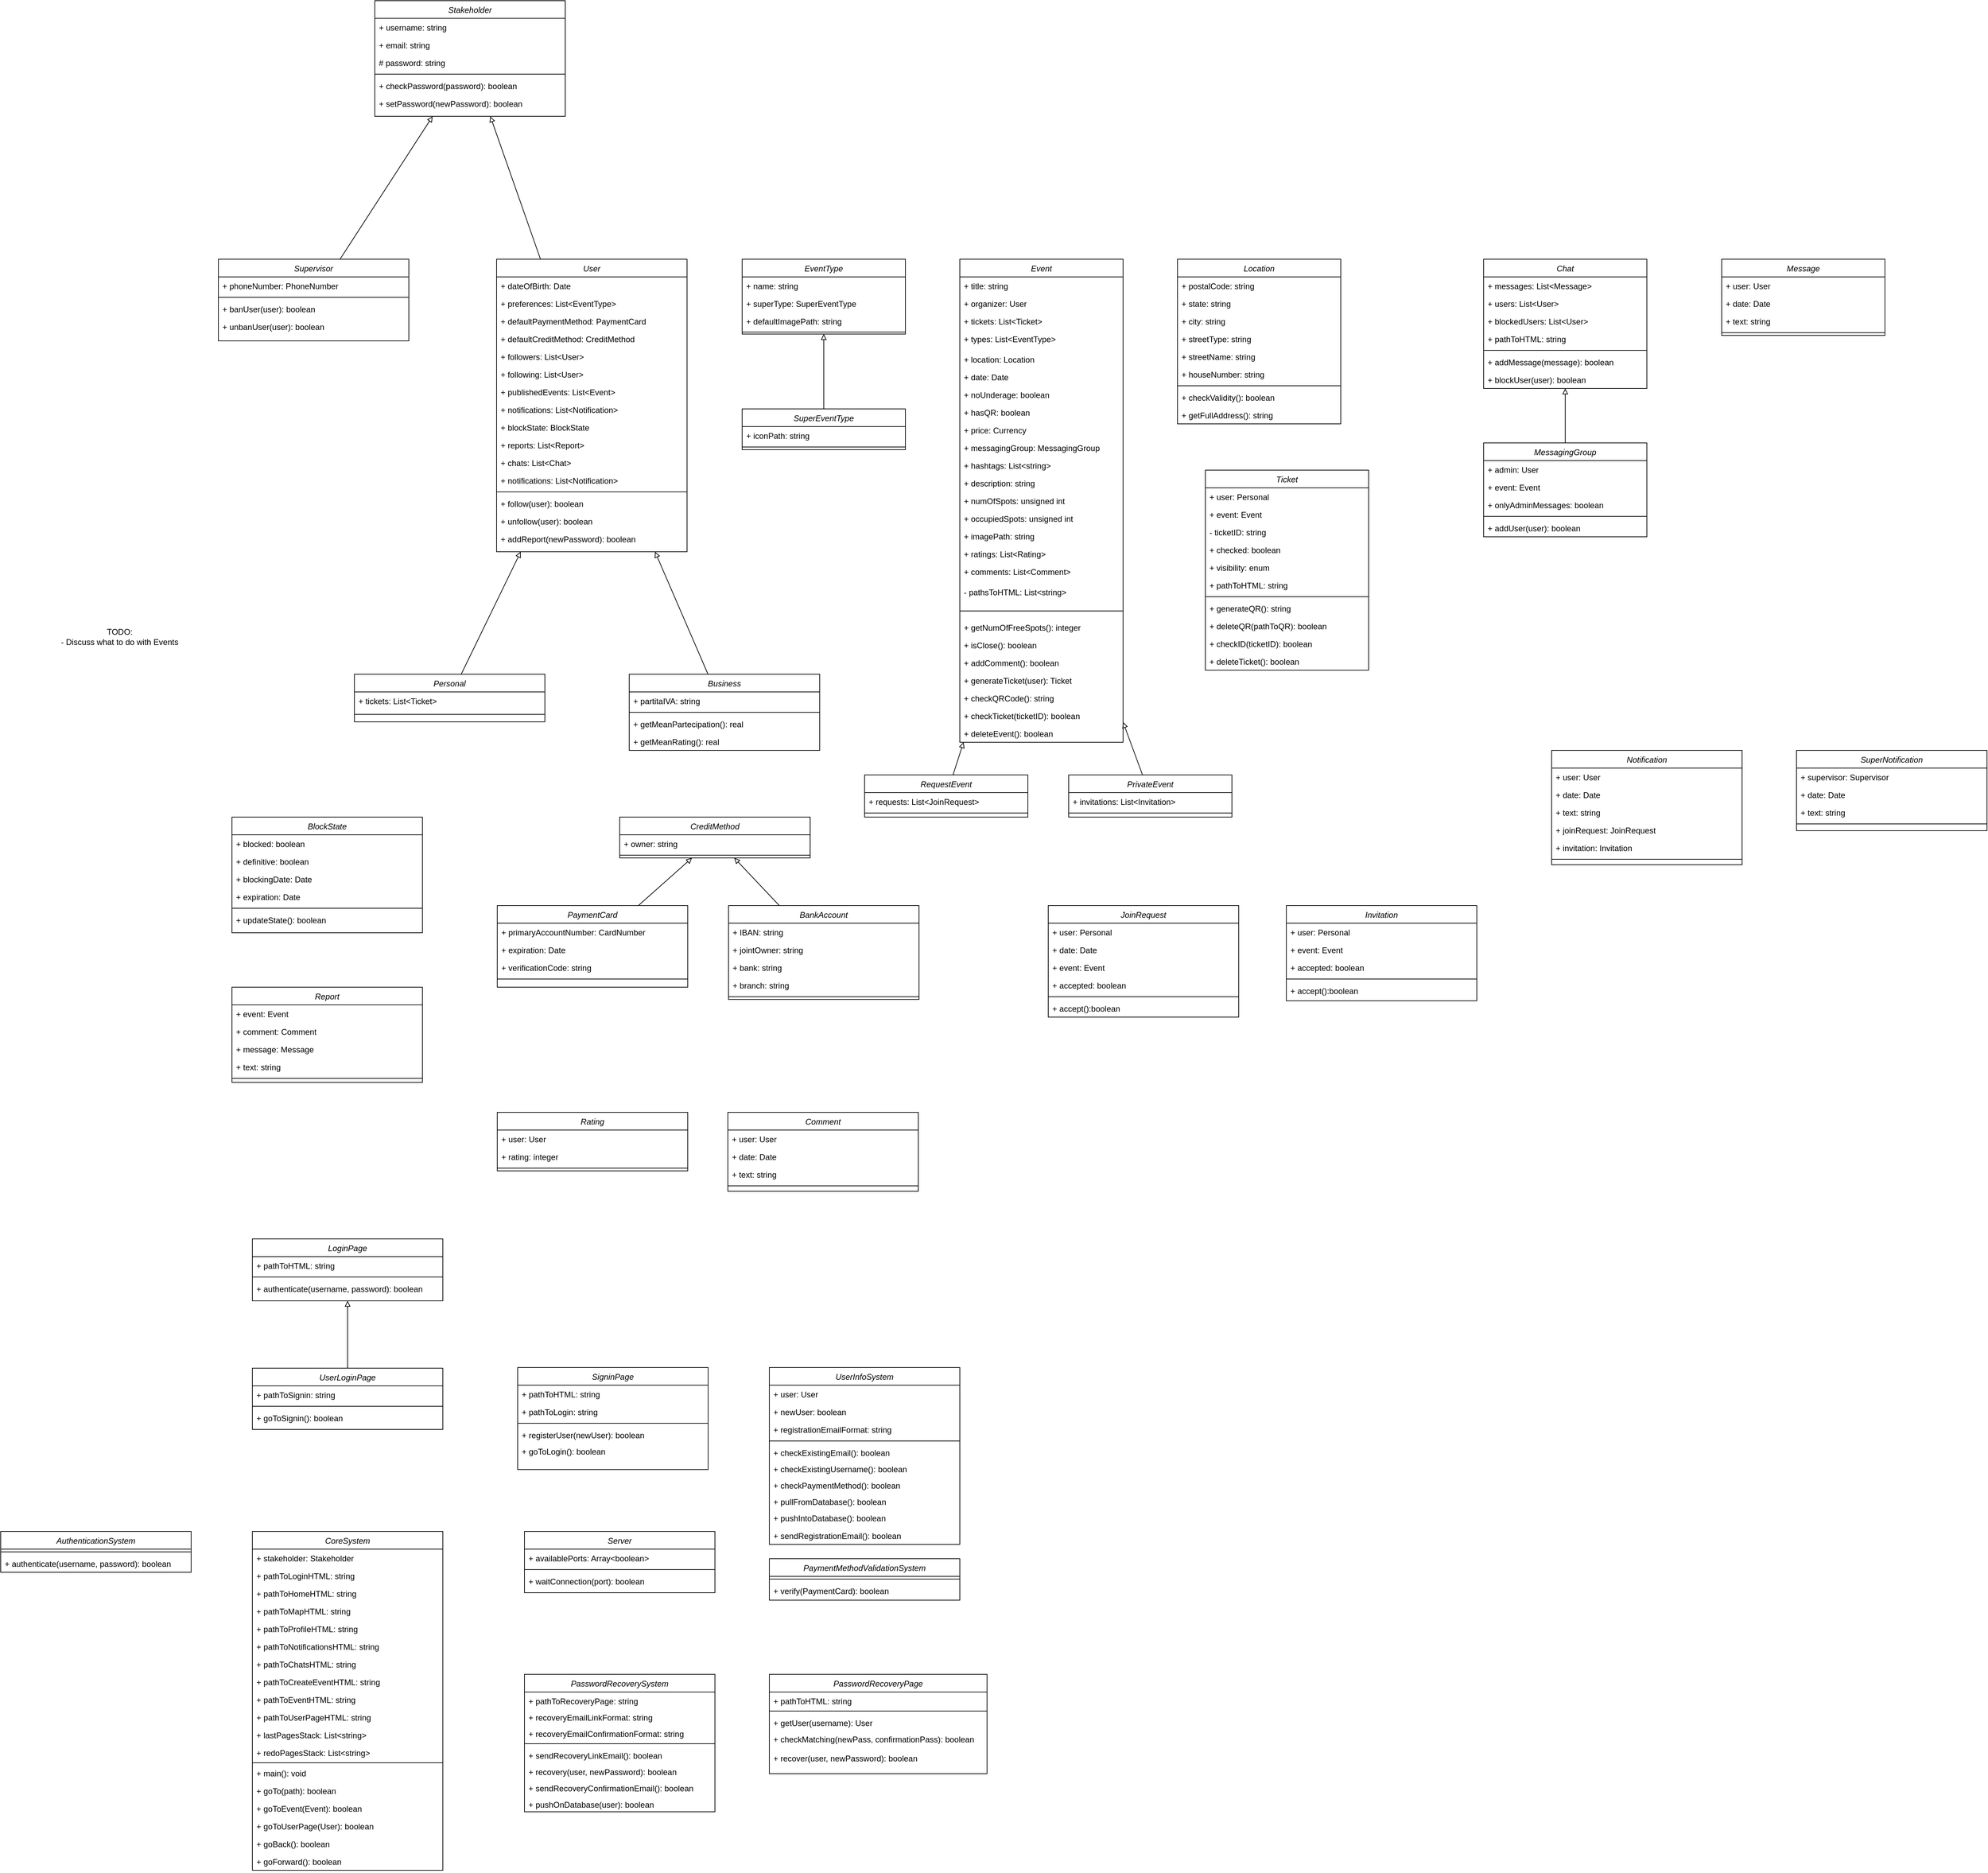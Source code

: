<mxfile version="20.6.1" type="device"><diagram id="C5RBs43oDa-KdzZeNtuy" name="Page-1"><mxGraphModel dx="2990" dy="2517" grid="1" gridSize="10" guides="1" tooltips="1" connect="1" arrows="1" fold="1" page="1" pageScale="1" pageWidth="827" pageHeight="1169" math="0" shadow="0"><root><mxCell id="WIyWlLk6GJQsqaUBKTNV-0"/><mxCell id="WIyWlLk6GJQsqaUBKTNV-1" parent="WIyWlLk6GJQsqaUBKTNV-0"/><mxCell id="Av9cRluXX67bP8Hjo0Q4-128" style="edgeStyle=none;rounded=0;orthogonalLoop=1;jettySize=auto;html=1;endArrow=block;endFill=0;" edge="1" parent="WIyWlLk6GJQsqaUBKTNV-1" source="zkfFHV4jXpPFQw0GAbJ--0" target="Av9cRluXX67bP8Hjo0Q4-104"><mxGeometry relative="1" as="geometry"/></mxCell><mxCell id="zkfFHV4jXpPFQw0GAbJ--0" value="User" style="swimlane;fontStyle=2;align=center;verticalAlign=top;childLayout=stackLayout;horizontal=1;startSize=26;horizontalStack=0;resizeParent=1;resizeLast=0;collapsible=1;marginBottom=0;rounded=0;shadow=0;strokeWidth=1;" parent="WIyWlLk6GJQsqaUBKTNV-1" vertex="1"><mxGeometry x="79" y="80" width="280" height="430" as="geometry"><mxRectangle x="230" y="140" width="160" height="26" as="alternateBounds"/></mxGeometry></mxCell><mxCell id="7_y_cH9neAERSB3zRAGL-2" value="+ dateOfBirth: Date" style="text;align=left;verticalAlign=top;spacingLeft=4;spacingRight=4;overflow=hidden;rotatable=0;points=[[0,0.5],[1,0.5]];portConstraint=eastwest;rounded=0;shadow=0;html=0;" parent="zkfFHV4jXpPFQw0GAbJ--0" vertex="1"><mxGeometry y="26" width="280" height="26" as="geometry"/></mxCell><mxCell id="7_y_cH9neAERSB3zRAGL-4" value="+ preferences: List&lt;EventType&gt;" style="text;align=left;verticalAlign=top;spacingLeft=4;spacingRight=4;overflow=hidden;rotatable=0;points=[[0,0.5],[1,0.5]];portConstraint=eastwest;rounded=0;shadow=0;html=0;" parent="zkfFHV4jXpPFQw0GAbJ--0" vertex="1"><mxGeometry y="52" width="280" height="26" as="geometry"/></mxCell><mxCell id="7_y_cH9neAERSB3zRAGL-3" value="+ defaultPaymentMethod: PaymentCard" style="text;align=left;verticalAlign=top;spacingLeft=4;spacingRight=4;overflow=hidden;rotatable=0;points=[[0,0.5],[1,0.5]];portConstraint=eastwest;rounded=0;shadow=0;html=0;" parent="zkfFHV4jXpPFQw0GAbJ--0" vertex="1"><mxGeometry y="78" width="280" height="26" as="geometry"/></mxCell><mxCell id="7_y_cH9neAERSB3zRAGL-1" value="+ defaultCreditMethod: CreditMethod" style="text;align=left;verticalAlign=top;spacingLeft=4;spacingRight=4;overflow=hidden;rotatable=0;points=[[0,0.5],[1,0.5]];portConstraint=eastwest;rounded=0;shadow=0;html=0;" parent="zkfFHV4jXpPFQw0GAbJ--0" vertex="1"><mxGeometry y="104" width="280" height="26" as="geometry"/></mxCell><mxCell id="RXgNsgyeCWXD4rOQvOt6-160" value="+ followers: List&lt;User&gt;" style="text;align=left;verticalAlign=top;spacingLeft=4;spacingRight=4;overflow=hidden;rotatable=0;points=[[0,0.5],[1,0.5]];portConstraint=eastwest;rounded=0;shadow=0;html=0;" parent="zkfFHV4jXpPFQw0GAbJ--0" vertex="1"><mxGeometry y="130" width="280" height="26" as="geometry"/></mxCell><mxCell id="RXgNsgyeCWXD4rOQvOt6-161" value="+ following: List&lt;User&gt;" style="text;align=left;verticalAlign=top;spacingLeft=4;spacingRight=4;overflow=hidden;rotatable=0;points=[[0,0.5],[1,0.5]];portConstraint=eastwest;rounded=0;shadow=0;html=0;" parent="zkfFHV4jXpPFQw0GAbJ--0" vertex="1"><mxGeometry y="156" width="280" height="26" as="geometry"/></mxCell><mxCell id="7_y_cH9neAERSB3zRAGL-133" value="+ publishedEvents: List&lt;Event&gt;" style="text;align=left;verticalAlign=top;spacingLeft=4;spacingRight=4;overflow=hidden;rotatable=0;points=[[0,0.5],[1,0.5]];portConstraint=eastwest;rounded=0;shadow=0;html=0;" parent="zkfFHV4jXpPFQw0GAbJ--0" vertex="1"><mxGeometry y="182" width="280" height="26" as="geometry"/></mxCell><mxCell id="Av9cRluXX67bP8Hjo0Q4-22" value="+ notifications: List&lt;Notification&gt;" style="text;align=left;verticalAlign=top;spacingLeft=4;spacingRight=4;overflow=hidden;rotatable=0;points=[[0,0.5],[1,0.5]];portConstraint=eastwest;rounded=0;shadow=0;html=0;" vertex="1" parent="zkfFHV4jXpPFQw0GAbJ--0"><mxGeometry y="208" width="280" height="26" as="geometry"/></mxCell><mxCell id="RXgNsgyeCWXD4rOQvOt6-24" value="+ blockState: BlockState" style="text;align=left;verticalAlign=top;spacingLeft=4;spacingRight=4;overflow=hidden;rotatable=0;points=[[0,0.5],[1,0.5]];portConstraint=eastwest;rounded=0;shadow=0;html=0;" parent="zkfFHV4jXpPFQw0GAbJ--0" vertex="1"><mxGeometry y="234" width="280" height="26" as="geometry"/></mxCell><mxCell id="RXgNsgyeCWXD4rOQvOt6-26" value="+ reports: List&lt;Report&gt;" style="text;align=left;verticalAlign=top;spacingLeft=4;spacingRight=4;overflow=hidden;rotatable=0;points=[[0,0.5],[1,0.5]];portConstraint=eastwest;rounded=0;shadow=0;html=0;" parent="zkfFHV4jXpPFQw0GAbJ--0" vertex="1"><mxGeometry y="260" width="280" height="26" as="geometry"/></mxCell><mxCell id="RXgNsgyeCWXD4rOQvOt6-122" value="+ chats: List&lt;Chat&gt;" style="text;align=left;verticalAlign=top;spacingLeft=4;spacingRight=4;overflow=hidden;rotatable=0;points=[[0,0.5],[1,0.5]];portConstraint=eastwest;rounded=0;shadow=0;html=0;" parent="zkfFHV4jXpPFQw0GAbJ--0" vertex="1"><mxGeometry y="286" width="280" height="26" as="geometry"/></mxCell><mxCell id="RXgNsgyeCWXD4rOQvOt6-157" value="+ notifications: List&lt;Notification&gt;" style="text;align=left;verticalAlign=top;spacingLeft=4;spacingRight=4;overflow=hidden;rotatable=0;points=[[0,0.5],[1,0.5]];portConstraint=eastwest;rounded=0;shadow=0;html=0;" parent="zkfFHV4jXpPFQw0GAbJ--0" vertex="1"><mxGeometry y="312" width="280" height="26" as="geometry"/></mxCell><mxCell id="zkfFHV4jXpPFQw0GAbJ--4" value="" style="line;html=1;strokeWidth=1;align=left;verticalAlign=middle;spacingTop=-1;spacingLeft=3;spacingRight=3;rotatable=0;labelPosition=right;points=[];portConstraint=eastwest;" parent="zkfFHV4jXpPFQw0GAbJ--0" vertex="1"><mxGeometry y="338" width="280" height="8" as="geometry"/></mxCell><mxCell id="RXgNsgyeCWXD4rOQvOt6-158" value="+ follow(user): boolean" style="text;align=left;verticalAlign=top;spacingLeft=4;spacingRight=4;overflow=hidden;rotatable=0;points=[[0,0.5],[1,0.5]];portConstraint=eastwest;rounded=0;shadow=0;html=0;" parent="zkfFHV4jXpPFQw0GAbJ--0" vertex="1"><mxGeometry y="346" width="280" height="26" as="geometry"/></mxCell><mxCell id="RXgNsgyeCWXD4rOQvOt6-159" value="+ unfollow(user): boolean" style="text;align=left;verticalAlign=top;spacingLeft=4;spacingRight=4;overflow=hidden;rotatable=0;points=[[0,0.5],[1,0.5]];portConstraint=eastwest;rounded=0;shadow=0;html=0;" parent="zkfFHV4jXpPFQw0GAbJ--0" vertex="1"><mxGeometry y="372" width="280" height="26" as="geometry"/></mxCell><mxCell id="RXgNsgyeCWXD4rOQvOt6-30" value="+ addReport(newPassword): boolean" style="text;align=left;verticalAlign=top;spacingLeft=4;spacingRight=4;overflow=hidden;rotatable=0;points=[[0,0.5],[1,0.5]];portConstraint=eastwest;rounded=0;shadow=0;html=0;" parent="zkfFHV4jXpPFQw0GAbJ--0" vertex="1"><mxGeometry y="398" width="280" height="26" as="geometry"/></mxCell><mxCell id="7_y_cH9neAERSB3zRAGL-16" value="EventType" style="swimlane;fontStyle=2;align=center;verticalAlign=top;childLayout=stackLayout;horizontal=1;startSize=26;horizontalStack=0;resizeParent=1;resizeLast=0;collapsible=1;marginBottom=0;rounded=0;shadow=0;strokeWidth=1;" parent="WIyWlLk6GJQsqaUBKTNV-1" vertex="1"><mxGeometry x="440" y="80" width="240" height="110" as="geometry"><mxRectangle x="430" y="80" width="160" height="26" as="alternateBounds"/></mxGeometry></mxCell><mxCell id="7_y_cH9neAERSB3zRAGL-17" value="+ name: string" style="text;align=left;verticalAlign=top;spacingLeft=4;spacingRight=4;overflow=hidden;rotatable=0;points=[[0,0.5],[1,0.5]];portConstraint=eastwest;" parent="7_y_cH9neAERSB3zRAGL-16" vertex="1"><mxGeometry y="26" width="240" height="26" as="geometry"/></mxCell><mxCell id="7_y_cH9neAERSB3zRAGL-48" value="+ superType: SuperEventType" style="text;align=left;verticalAlign=top;spacingLeft=4;spacingRight=4;overflow=hidden;rotatable=0;points=[[0,0.5],[1,0.5]];portConstraint=eastwest;rounded=0;shadow=0;html=0;" parent="7_y_cH9neAERSB3zRAGL-16" vertex="1"><mxGeometry y="52" width="240" height="26" as="geometry"/></mxCell><mxCell id="RXgNsgyeCWXD4rOQvOt6-2" value="+ defaultImagePath: string" style="text;align=left;verticalAlign=top;spacingLeft=4;spacingRight=4;overflow=hidden;rotatable=0;points=[[0,0.5],[1,0.5]];portConstraint=eastwest;rounded=0;shadow=0;html=0;" parent="7_y_cH9neAERSB3zRAGL-16" vertex="1"><mxGeometry y="78" width="240" height="26" as="geometry"/></mxCell><mxCell id="7_y_cH9neAERSB3zRAGL-24" value="" style="line;html=1;strokeWidth=1;align=left;verticalAlign=middle;spacingTop=-1;spacingLeft=3;spacingRight=3;rotatable=0;labelPosition=right;points=[];portConstraint=eastwest;" parent="7_y_cH9neAERSB3zRAGL-16" vertex="1"><mxGeometry y="104" width="240" height="6" as="geometry"/></mxCell><mxCell id="7_y_cH9neAERSB3zRAGL-26" value="Event" style="swimlane;fontStyle=2;align=center;verticalAlign=top;childLayout=stackLayout;horizontal=1;startSize=26;horizontalStack=0;resizeParent=1;resizeLast=0;collapsible=1;marginBottom=0;rounded=0;shadow=0;strokeWidth=1;" parent="WIyWlLk6GJQsqaUBKTNV-1" vertex="1"><mxGeometry x="760" y="80" width="240" height="710" as="geometry"><mxRectangle x="230" y="140" width="160" height="26" as="alternateBounds"/></mxGeometry></mxCell><mxCell id="7_y_cH9neAERSB3zRAGL-27" value="+ title: string" style="text;align=left;verticalAlign=top;spacingLeft=4;spacingRight=4;overflow=hidden;rotatable=0;points=[[0,0.5],[1,0.5]];portConstraint=eastwest;" parent="7_y_cH9neAERSB3zRAGL-26" vertex="1"><mxGeometry y="26" width="240" height="26" as="geometry"/></mxCell><mxCell id="Av9cRluXX67bP8Hjo0Q4-9" value="+ organizer: User" style="text;align=left;verticalAlign=top;spacingLeft=4;spacingRight=4;overflow=hidden;rotatable=0;points=[[0,0.5],[1,0.5]];portConstraint=eastwest;" vertex="1" parent="7_y_cH9neAERSB3zRAGL-26"><mxGeometry y="52" width="240" height="26" as="geometry"/></mxCell><mxCell id="Av9cRluXX67bP8Hjo0Q4-12" value="+ tickets: List&lt;Ticket&gt;" style="text;align=left;verticalAlign=top;spacingLeft=4;spacingRight=4;overflow=hidden;rotatable=0;points=[[0,0.5],[1,0.5]];portConstraint=eastwest;" vertex="1" parent="7_y_cH9neAERSB3zRAGL-26"><mxGeometry y="78" width="240" height="26" as="geometry"/></mxCell><mxCell id="7_y_cH9neAERSB3zRAGL-28" value="+ types: List&lt;EventType&gt;" style="text;align=left;verticalAlign=top;spacingLeft=4;spacingRight=4;overflow=hidden;rotatable=0;points=[[0,0.5],[1,0.5]];portConstraint=eastwest;rounded=0;shadow=0;html=0;" parent="7_y_cH9neAERSB3zRAGL-26" vertex="1"><mxGeometry y="104" width="240" height="30" as="geometry"/></mxCell><mxCell id="7_y_cH9neAERSB3zRAGL-29" value="+ location: Location" style="text;align=left;verticalAlign=top;spacingLeft=4;spacingRight=4;overflow=hidden;rotatable=0;points=[[0,0.5],[1,0.5]];portConstraint=eastwest;rounded=0;shadow=0;html=0;" parent="7_y_cH9neAERSB3zRAGL-26" vertex="1"><mxGeometry y="134" width="240" height="26" as="geometry"/></mxCell><mxCell id="7_y_cH9neAERSB3zRAGL-30" value="+ date: Date" style="text;align=left;verticalAlign=top;spacingLeft=4;spacingRight=4;overflow=hidden;rotatable=0;points=[[0,0.5],[1,0.5]];portConstraint=eastwest;rounded=0;shadow=0;html=0;" parent="7_y_cH9neAERSB3zRAGL-26" vertex="1"><mxGeometry y="160" width="240" height="26" as="geometry"/></mxCell><mxCell id="7_y_cH9neAERSB3zRAGL-31" value="+ noUnderage: boolean" style="text;align=left;verticalAlign=top;spacingLeft=4;spacingRight=4;overflow=hidden;rotatable=0;points=[[0,0.5],[1,0.5]];portConstraint=eastwest;rounded=0;shadow=0;html=0;" parent="7_y_cH9neAERSB3zRAGL-26" vertex="1"><mxGeometry y="186" width="240" height="26" as="geometry"/></mxCell><mxCell id="RXgNsgyeCWXD4rOQvOt6-152" value="+ hasQR: boolean" style="text;align=left;verticalAlign=top;spacingLeft=4;spacingRight=4;overflow=hidden;rotatable=0;points=[[0,0.5],[1,0.5]];portConstraint=eastwest;rounded=0;shadow=0;html=0;" parent="7_y_cH9neAERSB3zRAGL-26" vertex="1"><mxGeometry y="212" width="240" height="26" as="geometry"/></mxCell><mxCell id="7_y_cH9neAERSB3zRAGL-32" value="+ price: Currency" style="text;align=left;verticalAlign=top;spacingLeft=4;spacingRight=4;overflow=hidden;rotatable=0;points=[[0,0.5],[1,0.5]];portConstraint=eastwest;rounded=0;shadow=0;html=0;" parent="7_y_cH9neAERSB3zRAGL-26" vertex="1"><mxGeometry y="238" width="240" height="26" as="geometry"/></mxCell><mxCell id="7_y_cH9neAERSB3zRAGL-160" value="+ messagingGroup: MessagingGroup" style="text;align=left;verticalAlign=top;spacingLeft=4;spacingRight=4;overflow=hidden;rotatable=0;points=[[0,0.5],[1,0.5]];portConstraint=eastwest;rounded=0;shadow=0;html=0;" parent="7_y_cH9neAERSB3zRAGL-26" vertex="1"><mxGeometry y="264" width="240" height="26" as="geometry"/></mxCell><mxCell id="7_y_cH9neAERSB3zRAGL-171" value="+ hashtags: List&lt;string&gt;" style="text;align=left;verticalAlign=top;spacingLeft=4;spacingRight=4;overflow=hidden;rotatable=0;points=[[0,0.5],[1,0.5]];portConstraint=eastwest;rounded=0;shadow=0;html=0;" parent="7_y_cH9neAERSB3zRAGL-26" vertex="1"><mxGeometry y="290" width="240" height="26" as="geometry"/></mxCell><mxCell id="7_y_cH9neAERSB3zRAGL-172" value="+ description: string" style="text;align=left;verticalAlign=top;spacingLeft=4;spacingRight=4;overflow=hidden;rotatable=0;points=[[0,0.5],[1,0.5]];portConstraint=eastwest;rounded=0;shadow=0;html=0;" parent="7_y_cH9neAERSB3zRAGL-26" vertex="1"><mxGeometry y="316" width="240" height="26" as="geometry"/></mxCell><mxCell id="7_y_cH9neAERSB3zRAGL-173" value="+ numOfSpots: unsigned int" style="text;align=left;verticalAlign=top;spacingLeft=4;spacingRight=4;overflow=hidden;rotatable=0;points=[[0,0.5],[1,0.5]];portConstraint=eastwest;rounded=0;shadow=0;html=0;" parent="7_y_cH9neAERSB3zRAGL-26" vertex="1"><mxGeometry y="342" width="240" height="26" as="geometry"/></mxCell><mxCell id="7_y_cH9neAERSB3zRAGL-174" value="+ occupiedSpots: unsigned int" style="text;align=left;verticalAlign=top;spacingLeft=4;spacingRight=4;overflow=hidden;rotatable=0;points=[[0,0.5],[1,0.5]];portConstraint=eastwest;rounded=0;shadow=0;html=0;" parent="7_y_cH9neAERSB3zRAGL-26" vertex="1"><mxGeometry y="368" width="240" height="26" as="geometry"/></mxCell><mxCell id="RXgNsgyeCWXD4rOQvOt6-6" value="+ imagePath: string" style="text;align=left;verticalAlign=top;spacingLeft=4;spacingRight=4;overflow=hidden;rotatable=0;points=[[0,0.5],[1,0.5]];portConstraint=eastwest;rounded=0;shadow=0;html=0;" parent="7_y_cH9neAERSB3zRAGL-26" vertex="1"><mxGeometry y="394" width="240" height="26" as="geometry"/></mxCell><mxCell id="RXgNsgyeCWXD4rOQvOt6-10" value="+ ratings: List&lt;Rating&gt;" style="text;align=left;verticalAlign=top;spacingLeft=4;spacingRight=4;overflow=hidden;rotatable=0;points=[[0,0.5],[1,0.5]];portConstraint=eastwest;rounded=0;shadow=0;html=0;" parent="7_y_cH9neAERSB3zRAGL-26" vertex="1"><mxGeometry y="420" width="240" height="26" as="geometry"/></mxCell><mxCell id="RXgNsgyeCWXD4rOQvOt6-11" value="+ comments: List&lt;Comment&gt;" style="text;align=left;verticalAlign=top;spacingLeft=4;spacingRight=4;overflow=hidden;rotatable=0;points=[[0,0.5],[1,0.5]];portConstraint=eastwest;rounded=0;shadow=0;html=0;" parent="7_y_cH9neAERSB3zRAGL-26" vertex="1"><mxGeometry y="446" width="240" height="30" as="geometry"/></mxCell><mxCell id="Av9cRluXX67bP8Hjo0Q4-3" value="- pathsToHTML: List&lt;string&gt;" style="text;align=left;verticalAlign=top;spacingLeft=4;spacingRight=4;overflow=hidden;rotatable=0;points=[[0,0.5],[1,0.5]];portConstraint=eastwest;rounded=0;shadow=0;html=0;" vertex="1" parent="7_y_cH9neAERSB3zRAGL-26"><mxGeometry y="476" width="240" height="30" as="geometry"/></mxCell><mxCell id="7_y_cH9neAERSB3zRAGL-34" value="" style="line;html=1;strokeWidth=1;align=left;verticalAlign=middle;spacingTop=-1;spacingLeft=3;spacingRight=3;rotatable=0;labelPosition=right;points=[];portConstraint=eastwest;" parent="7_y_cH9neAERSB3zRAGL-26" vertex="1"><mxGeometry y="506" width="240" height="22" as="geometry"/></mxCell><mxCell id="7_y_cH9neAERSB3zRAGL-196" value="+ getNumOfFreeSpots(): integer" style="text;align=left;verticalAlign=top;spacingLeft=4;spacingRight=4;overflow=hidden;rotatable=0;points=[[0,0.5],[1,0.5]];portConstraint=eastwest;" parent="7_y_cH9neAERSB3zRAGL-26" vertex="1"><mxGeometry y="528" width="240" height="26" as="geometry"/></mxCell><mxCell id="7_y_cH9neAERSB3zRAGL-198" value="+ isClose(): boolean" style="text;align=left;verticalAlign=top;spacingLeft=4;spacingRight=4;overflow=hidden;rotatable=0;points=[[0,0.5],[1,0.5]];portConstraint=eastwest;" parent="7_y_cH9neAERSB3zRAGL-26" vertex="1"><mxGeometry y="554" width="240" height="26" as="geometry"/></mxCell><mxCell id="RXgNsgyeCWXD4rOQvOt6-142" value="+ addComment(): boolean" style="text;align=left;verticalAlign=top;spacingLeft=4;spacingRight=4;overflow=hidden;rotatable=0;points=[[0,0.5],[1,0.5]];portConstraint=eastwest;" parent="7_y_cH9neAERSB3zRAGL-26" vertex="1"><mxGeometry y="580" width="240" height="26" as="geometry"/></mxCell><mxCell id="Av9cRluXX67bP8Hjo0Q4-5" value="+ generateTicket(user): Ticket" style="text;align=left;verticalAlign=top;spacingLeft=4;spacingRight=4;overflow=hidden;rotatable=0;points=[[0,0.5],[1,0.5]];portConstraint=eastwest;" vertex="1" parent="7_y_cH9neAERSB3zRAGL-26"><mxGeometry y="606" width="240" height="26" as="geometry"/></mxCell><mxCell id="Av9cRluXX67bP8Hjo0Q4-17" value="+ checkQRCode(): string" style="text;align=left;verticalAlign=top;spacingLeft=4;spacingRight=4;overflow=hidden;rotatable=0;points=[[0,0.5],[1,0.5]];portConstraint=eastwest;" vertex="1" parent="7_y_cH9neAERSB3zRAGL-26"><mxGeometry y="632" width="240" height="26" as="geometry"/></mxCell><mxCell id="Av9cRluXX67bP8Hjo0Q4-16" value="+ checkTicket(ticketID): boolean" style="text;align=left;verticalAlign=top;spacingLeft=4;spacingRight=4;overflow=hidden;rotatable=0;points=[[0,0.5],[1,0.5]];portConstraint=eastwest;" vertex="1" parent="7_y_cH9neAERSB3zRAGL-26"><mxGeometry y="658" width="240" height="26" as="geometry"/></mxCell><mxCell id="Av9cRluXX67bP8Hjo0Q4-11" value="+ deleteEvent(): boolean" style="text;align=left;verticalAlign=top;spacingLeft=4;spacingRight=4;overflow=hidden;rotatable=0;points=[[0,0.5],[1,0.5]];portConstraint=eastwest;" vertex="1" parent="7_y_cH9neAERSB3zRAGL-26"><mxGeometry y="684" width="240" height="26" as="geometry"/></mxCell><mxCell id="7_y_cH9neAERSB3zRAGL-50" value="SuperEventType" style="swimlane;fontStyle=2;align=center;verticalAlign=top;childLayout=stackLayout;horizontal=1;startSize=26;horizontalStack=0;resizeParent=1;resizeLast=0;collapsible=1;marginBottom=0;rounded=0;shadow=0;strokeWidth=1;" parent="WIyWlLk6GJQsqaUBKTNV-1" vertex="1"><mxGeometry x="440" y="300" width="240" height="60" as="geometry"><mxRectangle x="440" y="300" width="160" height="26" as="alternateBounds"/></mxGeometry></mxCell><mxCell id="RXgNsgyeCWXD4rOQvOt6-5" value="+ iconPath: string" style="text;align=left;verticalAlign=top;spacingLeft=4;spacingRight=4;overflow=hidden;rotatable=0;points=[[0,0.5],[1,0.5]];portConstraint=eastwest;rounded=0;shadow=0;html=0;" parent="7_y_cH9neAERSB3zRAGL-50" vertex="1"><mxGeometry y="26" width="240" height="26" as="geometry"/></mxCell><mxCell id="7_y_cH9neAERSB3zRAGL-53" value="" style="line;html=1;strokeWidth=1;align=left;verticalAlign=middle;spacingTop=-1;spacingLeft=3;spacingRight=3;rotatable=0;labelPosition=right;points=[];portConstraint=eastwest;" parent="7_y_cH9neAERSB3zRAGL-50" vertex="1"><mxGeometry y="52" width="240" height="8" as="geometry"/></mxCell><mxCell id="7_y_cH9neAERSB3zRAGL-55" value="" style="endArrow=block;html=1;rounded=0;entryX=0.5;entryY=1;entryDx=0;entryDy=0;exitX=0.5;exitY=0;exitDx=0;exitDy=0;endFill=0;" parent="WIyWlLk6GJQsqaUBKTNV-1" source="7_y_cH9neAERSB3zRAGL-50" target="7_y_cH9neAERSB3zRAGL-16" edge="1"><mxGeometry width="50" height="50" relative="1" as="geometry"><mxPoint x="520" y="440" as="sourcePoint"/><mxPoint x="570" y="390" as="targetPoint"/></mxGeometry></mxCell><mxCell id="7_y_cH9neAERSB3zRAGL-148" value="" style="rounded=0;orthogonalLoop=1;jettySize=auto;html=1;endArrow=block;endFill=0;" parent="WIyWlLk6GJQsqaUBKTNV-1" source="7_y_cH9neAERSB3zRAGL-100" target="zkfFHV4jXpPFQw0GAbJ--0" edge="1"><mxGeometry relative="1" as="geometry"><mxPoint x="210.6" y="347.974" as="targetPoint"/></mxGeometry></mxCell><mxCell id="7_y_cH9neAERSB3zRAGL-100" value="Personal" style="swimlane;fontStyle=2;align=center;verticalAlign=top;childLayout=stackLayout;horizontal=1;startSize=26;horizontalStack=0;resizeParent=1;resizeLast=0;collapsible=1;marginBottom=0;rounded=0;shadow=0;strokeWidth=1;" parent="WIyWlLk6GJQsqaUBKTNV-1" vertex="1"><mxGeometry x="-130" y="690" width="280" height="70" as="geometry"><mxRectangle x="230" y="140" width="160" height="26" as="alternateBounds"/></mxGeometry></mxCell><mxCell id="7_y_cH9neAERSB3zRAGL-132" value="+ tickets: List&lt;Ticket&gt;" style="text;align=left;verticalAlign=top;spacingLeft=4;spacingRight=4;overflow=hidden;rotatable=0;points=[[0,0.5],[1,0.5]];portConstraint=eastwest;rounded=0;shadow=0;html=0;" parent="7_y_cH9neAERSB3zRAGL-100" vertex="1"><mxGeometry y="26" width="280" height="26" as="geometry"/></mxCell><mxCell id="7_y_cH9neAERSB3zRAGL-108" value="" style="line;html=1;strokeWidth=1;align=left;verticalAlign=middle;spacingTop=-1;spacingLeft=3;spacingRight=3;rotatable=0;labelPosition=right;points=[];portConstraint=eastwest;" parent="7_y_cH9neAERSB3zRAGL-100" vertex="1"><mxGeometry y="52" width="280" height="14" as="geometry"/></mxCell><mxCell id="7_y_cH9neAERSB3zRAGL-149" style="edgeStyle=none;rounded=0;orthogonalLoop=1;jettySize=auto;html=1;endArrow=block;endFill=0;" parent="WIyWlLk6GJQsqaUBKTNV-1" source="7_y_cH9neAERSB3zRAGL-116" target="zkfFHV4jXpPFQw0GAbJ--0" edge="1"><mxGeometry relative="1" as="geometry"><mxPoint x="224.93" y="348" as="targetPoint"/></mxGeometry></mxCell><mxCell id="7_y_cH9neAERSB3zRAGL-116" value="Business" style="swimlane;fontStyle=2;align=center;verticalAlign=top;childLayout=stackLayout;horizontal=1;startSize=26;horizontalStack=0;resizeParent=1;resizeLast=0;collapsible=1;marginBottom=0;rounded=0;shadow=0;strokeWidth=1;" parent="WIyWlLk6GJQsqaUBKTNV-1" vertex="1"><mxGeometry x="274" y="690" width="280" height="112" as="geometry"><mxRectangle x="230" y="140" width="160" height="26" as="alternateBounds"/></mxGeometry></mxCell><mxCell id="7_y_cH9neAERSB3zRAGL-141" value="+ partitaIVA: string" style="text;align=left;verticalAlign=top;spacingLeft=4;spacingRight=4;overflow=hidden;rotatable=0;points=[[0,0.5],[1,0.5]];portConstraint=eastwest;rounded=0;shadow=0;html=0;" parent="7_y_cH9neAERSB3zRAGL-116" vertex="1"><mxGeometry y="26" width="280" height="26" as="geometry"/></mxCell><mxCell id="7_y_cH9neAERSB3zRAGL-124" value="" style="line;html=1;strokeWidth=1;align=left;verticalAlign=middle;spacingTop=-1;spacingLeft=3;spacingRight=3;rotatable=0;labelPosition=right;points=[];portConstraint=eastwest;" parent="7_y_cH9neAERSB3zRAGL-116" vertex="1"><mxGeometry y="52" width="280" height="8" as="geometry"/></mxCell><mxCell id="7_y_cH9neAERSB3zRAGL-131" value="+ getMeanPartecipation(): real" style="text;align=left;verticalAlign=top;spacingLeft=4;spacingRight=4;overflow=hidden;rotatable=0;points=[[0,0.5],[1,0.5]];portConstraint=eastwest;rounded=0;shadow=0;html=0;" parent="7_y_cH9neAERSB3zRAGL-116" vertex="1"><mxGeometry y="60" width="280" height="26" as="geometry"/></mxCell><mxCell id="7_y_cH9neAERSB3zRAGL-140" value="+ getMeanRating(): real" style="text;align=left;verticalAlign=top;spacingLeft=4;spacingRight=4;overflow=hidden;rotatable=0;points=[[0,0.5],[1,0.5]];portConstraint=eastwest;rounded=0;shadow=0;html=0;" parent="7_y_cH9neAERSB3zRAGL-116" vertex="1"><mxGeometry y="86" width="280" height="26" as="geometry"/></mxCell><mxCell id="7_y_cH9neAERSB3zRAGL-150" value="Location" style="swimlane;fontStyle=2;align=center;verticalAlign=top;childLayout=stackLayout;horizontal=1;startSize=26;horizontalStack=0;resizeParent=1;resizeLast=0;collapsible=1;marginBottom=0;rounded=0;shadow=0;strokeWidth=1;" parent="WIyWlLk6GJQsqaUBKTNV-1" vertex="1"><mxGeometry x="1080" y="80" width="240" height="242" as="geometry"><mxRectangle x="230" y="140" width="160" height="26" as="alternateBounds"/></mxGeometry></mxCell><mxCell id="7_y_cH9neAERSB3zRAGL-151" value="+ postalCode: string" style="text;align=left;verticalAlign=top;spacingLeft=4;spacingRight=4;overflow=hidden;rotatable=0;points=[[0,0.5],[1,0.5]];portConstraint=eastwest;" parent="7_y_cH9neAERSB3zRAGL-150" vertex="1"><mxGeometry y="26" width="240" height="26" as="geometry"/></mxCell><mxCell id="RXgNsgyeCWXD4rOQvOt6-7" value="+ state: string" style="text;align=left;verticalAlign=top;spacingLeft=4;spacingRight=4;overflow=hidden;rotatable=0;points=[[0,0.5],[1,0.5]];portConstraint=eastwest;" parent="7_y_cH9neAERSB3zRAGL-150" vertex="1"><mxGeometry y="52" width="240" height="26" as="geometry"/></mxCell><mxCell id="7_y_cH9neAERSB3zRAGL-152" value="+ city: string" style="text;align=left;verticalAlign=top;spacingLeft=4;spacingRight=4;overflow=hidden;rotatable=0;points=[[0,0.5],[1,0.5]];portConstraint=eastwest;rounded=0;shadow=0;html=0;" parent="7_y_cH9neAERSB3zRAGL-150" vertex="1"><mxGeometry y="78" width="240" height="26" as="geometry"/></mxCell><mxCell id="7_y_cH9neAERSB3zRAGL-153" value="+ streetType: string" style="text;align=left;verticalAlign=top;spacingLeft=4;spacingRight=4;overflow=hidden;rotatable=0;points=[[0,0.5],[1,0.5]];portConstraint=eastwest;rounded=0;shadow=0;html=0;" parent="7_y_cH9neAERSB3zRAGL-150" vertex="1"><mxGeometry y="104" width="240" height="26" as="geometry"/></mxCell><mxCell id="7_y_cH9neAERSB3zRAGL-154" value="+ streetName: string " style="text;align=left;verticalAlign=top;spacingLeft=4;spacingRight=4;overflow=hidden;rotatable=0;points=[[0,0.5],[1,0.5]];portConstraint=eastwest;rounded=0;shadow=0;html=0;" parent="7_y_cH9neAERSB3zRAGL-150" vertex="1"><mxGeometry y="130" width="240" height="26" as="geometry"/></mxCell><mxCell id="7_y_cH9neAERSB3zRAGL-155" value="+ houseNumber: string" style="text;align=left;verticalAlign=top;spacingLeft=4;spacingRight=4;overflow=hidden;rotatable=0;points=[[0,0.5],[1,0.5]];portConstraint=eastwest;rounded=0;shadow=0;html=0;" parent="7_y_cH9neAERSB3zRAGL-150" vertex="1"><mxGeometry y="156" width="240" height="26" as="geometry"/></mxCell><mxCell id="7_y_cH9neAERSB3zRAGL-158" value="" style="line;html=1;strokeWidth=1;align=left;verticalAlign=middle;spacingTop=-1;spacingLeft=3;spacingRight=3;rotatable=0;labelPosition=right;points=[];portConstraint=eastwest;" parent="7_y_cH9neAERSB3zRAGL-150" vertex="1"><mxGeometry y="182" width="240" height="8" as="geometry"/></mxCell><mxCell id="RXgNsgyeCWXD4rOQvOt6-9" value="+ checkValidity(): boolean" style="text;align=left;verticalAlign=top;spacingLeft=4;spacingRight=4;overflow=hidden;rotatable=0;points=[[0,0.5],[1,0.5]];portConstraint=eastwest;rounded=0;shadow=0;html=0;" parent="7_y_cH9neAERSB3zRAGL-150" vertex="1"><mxGeometry y="190" width="240" height="26" as="geometry"/></mxCell><mxCell id="RXgNsgyeCWXD4rOQvOt6-156" value="+ getFullAddress(): string" style="text;align=left;verticalAlign=top;spacingLeft=4;spacingRight=4;overflow=hidden;rotatable=0;points=[[0,0.5],[1,0.5]];portConstraint=eastwest;rounded=0;shadow=0;html=0;" parent="7_y_cH9neAERSB3zRAGL-150" vertex="1"><mxGeometry y="216" width="240" height="26" as="geometry"/></mxCell><mxCell id="RXgNsgyeCWXD4rOQvOt6-130" style="edgeStyle=none;rounded=0;orthogonalLoop=1;jettySize=auto;html=1;fontColor=default;endArrow=block;endFill=0;" parent="WIyWlLk6GJQsqaUBKTNV-1" source="7_y_cH9neAERSB3zRAGL-161" target="RXgNsgyeCWXD4rOQvOt6-112" edge="1"><mxGeometry relative="1" as="geometry"/></mxCell><mxCell id="7_y_cH9neAERSB3zRAGL-161" value="MessagingGroup" style="swimlane;fontStyle=2;align=center;verticalAlign=top;childLayout=stackLayout;horizontal=1;startSize=26;horizontalStack=0;resizeParent=1;resizeLast=0;collapsible=1;marginBottom=0;rounded=0;shadow=0;strokeWidth=1;" parent="WIyWlLk6GJQsqaUBKTNV-1" vertex="1"><mxGeometry x="1530" y="350" width="240" height="138" as="geometry"><mxRectangle x="230" y="140" width="160" height="26" as="alternateBounds"/></mxGeometry></mxCell><mxCell id="RXgNsgyeCWXD4rOQvOt6-133" value="+ admin: User" style="text;align=left;verticalAlign=top;spacingLeft=4;spacingRight=4;overflow=hidden;rotatable=0;points=[[0,0.5],[1,0.5]];portConstraint=eastwest;" parent="7_y_cH9neAERSB3zRAGL-161" vertex="1"><mxGeometry y="26" width="240" height="26" as="geometry"/></mxCell><mxCell id="Av9cRluXX67bP8Hjo0Q4-8" value="+ event: Event" style="text;align=left;verticalAlign=top;spacingLeft=4;spacingRight=4;overflow=hidden;rotatable=0;points=[[0,0.5],[1,0.5]];portConstraint=eastwest;" vertex="1" parent="7_y_cH9neAERSB3zRAGL-161"><mxGeometry y="52" width="240" height="26" as="geometry"/></mxCell><mxCell id="Av9cRluXX67bP8Hjo0Q4-0" value="+ onlyAdminMessages: boolean" style="text;align=left;verticalAlign=top;spacingLeft=4;spacingRight=4;overflow=hidden;rotatable=0;points=[[0,0.5],[1,0.5]];portConstraint=eastwest;" vertex="1" parent="7_y_cH9neAERSB3zRAGL-161"><mxGeometry y="78" width="240" height="26" as="geometry"/></mxCell><mxCell id="7_y_cH9neAERSB3zRAGL-169" value="" style="line;html=1;strokeWidth=1;align=left;verticalAlign=middle;spacingTop=-1;spacingLeft=3;spacingRight=3;rotatable=0;labelPosition=right;points=[];portConstraint=eastwest;" parent="7_y_cH9neAERSB3zRAGL-161" vertex="1"><mxGeometry y="104" width="240" height="8" as="geometry"/></mxCell><mxCell id="Av9cRluXX67bP8Hjo0Q4-6" value="+ addUser(user): boolean" style="text;align=left;verticalAlign=top;spacingLeft=4;spacingRight=4;overflow=hidden;rotatable=0;points=[[0,0.5],[1,0.5]];portConstraint=eastwest;" vertex="1" parent="7_y_cH9neAERSB3zRAGL-161"><mxGeometry y="112" width="240" height="26" as="geometry"/></mxCell><mxCell id="RXgNsgyeCWXD4rOQvOt6-50" style="rounded=0;orthogonalLoop=1;jettySize=auto;html=1;endArrow=block;endFill=0;" parent="WIyWlLk6GJQsqaUBKTNV-1" source="7_y_cH9neAERSB3zRAGL-200" target="7_y_cH9neAERSB3zRAGL-26" edge="1"><mxGeometry relative="1" as="geometry"/></mxCell><mxCell id="7_y_cH9neAERSB3zRAGL-200" value="RequestEvent" style="swimlane;fontStyle=2;align=center;verticalAlign=top;childLayout=stackLayout;horizontal=1;startSize=26;horizontalStack=0;resizeParent=1;resizeLast=0;collapsible=1;marginBottom=0;rounded=0;shadow=0;strokeWidth=1;" parent="WIyWlLk6GJQsqaUBKTNV-1" vertex="1"><mxGeometry x="620" y="838" width="240" height="62" as="geometry"><mxRectangle x="230" y="140" width="160" height="26" as="alternateBounds"/></mxGeometry></mxCell><mxCell id="RXgNsgyeCWXD4rOQvOt6-102" value="+ requests: List&lt;JoinRequest&gt;" style="text;align=left;verticalAlign=top;spacingLeft=4;spacingRight=4;overflow=hidden;rotatable=0;points=[[0,0.5],[1,0.5]];portConstraint=eastwest;" parent="7_y_cH9neAERSB3zRAGL-200" vertex="1"><mxGeometry y="26" width="240" height="26" as="geometry"/></mxCell><mxCell id="7_y_cH9neAERSB3zRAGL-208" value="" style="line;html=1;strokeWidth=1;align=left;verticalAlign=middle;spacingTop=-1;spacingLeft=3;spacingRight=3;rotatable=0;labelPosition=right;points=[];portConstraint=eastwest;" parent="7_y_cH9neAERSB3zRAGL-200" vertex="1"><mxGeometry y="52" width="240" height="8" as="geometry"/></mxCell><mxCell id="RXgNsgyeCWXD4rOQvOt6-51" style="edgeStyle=none;rounded=0;orthogonalLoop=1;jettySize=auto;html=1;endArrow=block;endFill=0;" parent="WIyWlLk6GJQsqaUBKTNV-1" source="7_y_cH9neAERSB3zRAGL-210" target="7_y_cH9neAERSB3zRAGL-26" edge="1"><mxGeometry relative="1" as="geometry"/></mxCell><mxCell id="7_y_cH9neAERSB3zRAGL-210" value="PrivateEvent" style="swimlane;fontStyle=2;align=center;verticalAlign=top;childLayout=stackLayout;horizontal=1;startSize=26;horizontalStack=0;resizeParent=1;resizeLast=0;collapsible=1;marginBottom=0;rounded=0;shadow=0;strokeWidth=1;" parent="WIyWlLk6GJQsqaUBKTNV-1" vertex="1"><mxGeometry x="920" y="838" width="240" height="62" as="geometry"><mxRectangle x="230" y="140" width="160" height="26" as="alternateBounds"/></mxGeometry></mxCell><mxCell id="RXgNsgyeCWXD4rOQvOt6-111" value="+ invitations: List&lt;Invitation&gt;" style="text;align=left;verticalAlign=top;spacingLeft=4;spacingRight=4;overflow=hidden;rotatable=0;points=[[0,0.5],[1,0.5]];portConstraint=eastwest;" parent="7_y_cH9neAERSB3zRAGL-210" vertex="1"><mxGeometry y="26" width="240" height="26" as="geometry"/></mxCell><mxCell id="7_y_cH9neAERSB3zRAGL-218" value="" style="line;html=1;strokeWidth=1;align=left;verticalAlign=middle;spacingTop=-1;spacingLeft=3;spacingRight=3;rotatable=0;labelPosition=right;points=[];portConstraint=eastwest;" parent="7_y_cH9neAERSB3zRAGL-210" vertex="1"><mxGeometry y="52" width="240" height="8" as="geometry"/></mxCell><mxCell id="Av9cRluXX67bP8Hjo0Q4-127" style="edgeStyle=none;rounded=0;orthogonalLoop=1;jettySize=auto;html=1;endArrow=block;endFill=0;" edge="1" parent="WIyWlLk6GJQsqaUBKTNV-1" source="RXgNsgyeCWXD4rOQvOt6-12" target="Av9cRluXX67bP8Hjo0Q4-104"><mxGeometry relative="1" as="geometry"/></mxCell><mxCell id="RXgNsgyeCWXD4rOQvOt6-12" value="Supervisor" style="swimlane;fontStyle=2;align=center;verticalAlign=top;childLayout=stackLayout;horizontal=1;startSize=26;horizontalStack=0;resizeParent=1;resizeLast=0;collapsible=1;marginBottom=0;rounded=0;shadow=0;strokeWidth=1;" parent="WIyWlLk6GJQsqaUBKTNV-1" vertex="1"><mxGeometry x="-330" y="80" width="280" height="120" as="geometry"><mxRectangle x="230" y="140" width="160" height="26" as="alternateBounds"/></mxGeometry></mxCell><mxCell id="RXgNsgyeCWXD4rOQvOt6-16" value="+ phoneNumber: PhoneNumber" style="text;align=left;verticalAlign=top;spacingLeft=4;spacingRight=4;overflow=hidden;rotatable=0;points=[[0,0.5],[1,0.5]];portConstraint=eastwest;rounded=0;shadow=0;html=0;" parent="RXgNsgyeCWXD4rOQvOt6-12" vertex="1"><mxGeometry y="26" width="280" height="26" as="geometry"/></mxCell><mxCell id="RXgNsgyeCWXD4rOQvOt6-21" value="" style="line;html=1;strokeWidth=1;align=left;verticalAlign=middle;spacingTop=-1;spacingLeft=3;spacingRight=3;rotatable=0;labelPosition=right;points=[];portConstraint=eastwest;" parent="RXgNsgyeCWXD4rOQvOt6-12" vertex="1"><mxGeometry y="52" width="280" height="8" as="geometry"/></mxCell><mxCell id="RXgNsgyeCWXD4rOQvOt6-162" value="+ banUser(user): boolean" style="text;align=left;verticalAlign=top;spacingLeft=4;spacingRight=4;overflow=hidden;rotatable=0;points=[[0,0.5],[1,0.5]];portConstraint=eastwest;rounded=0;shadow=0;html=0;" parent="RXgNsgyeCWXD4rOQvOt6-12" vertex="1"><mxGeometry y="60" width="280" height="26" as="geometry"/></mxCell><mxCell id="RXgNsgyeCWXD4rOQvOt6-163" value="+ unbanUser(user): boolean" style="text;align=left;verticalAlign=top;spacingLeft=4;spacingRight=4;overflow=hidden;rotatable=0;points=[[0,0.5],[1,0.5]];portConstraint=eastwest;rounded=0;shadow=0;html=0;" parent="RXgNsgyeCWXD4rOQvOt6-12" vertex="1"><mxGeometry y="86" width="280" height="26" as="geometry"/></mxCell><mxCell id="RXgNsgyeCWXD4rOQvOt6-29" value="TODO:&lt;br&gt;&lt;div style=&quot;text-align: left;&quot;&gt;&lt;span style=&quot;background-color: initial;&quot;&gt;- Discuss what to do with Events&lt;/span&gt;&lt;/div&gt;" style="text;html=1;strokeColor=none;fillColor=none;align=center;verticalAlign=middle;whiteSpace=wrap;rounded=0;" parent="WIyWlLk6GJQsqaUBKTNV-1" vertex="1"><mxGeometry x="-650" y="620" width="350" height="30" as="geometry"/></mxCell><mxCell id="RXgNsgyeCWXD4rOQvOt6-31" value="BlockState" style="swimlane;fontStyle=2;align=center;verticalAlign=top;childLayout=stackLayout;horizontal=1;startSize=26;horizontalStack=0;resizeParent=1;resizeLast=0;collapsible=1;marginBottom=0;rounded=0;shadow=0;strokeWidth=1;" parent="WIyWlLk6GJQsqaUBKTNV-1" vertex="1"><mxGeometry x="-310" y="900" width="280" height="170" as="geometry"><mxRectangle x="230" y="140" width="160" height="26" as="alternateBounds"/></mxGeometry></mxCell><mxCell id="RXgNsgyeCWXD4rOQvOt6-32" value="+ blocked: boolean" style="text;align=left;verticalAlign=top;spacingLeft=4;spacingRight=4;overflow=hidden;rotatable=0;points=[[0,0.5],[1,0.5]];portConstraint=eastwest;" parent="RXgNsgyeCWXD4rOQvOt6-31" vertex="1"><mxGeometry y="26" width="280" height="26" as="geometry"/></mxCell><mxCell id="RXgNsgyeCWXD4rOQvOt6-47" value="+ definitive: boolean" style="text;align=left;verticalAlign=top;spacingLeft=4;spacingRight=4;overflow=hidden;rotatable=0;points=[[0,0.5],[1,0.5]];portConstraint=eastwest;" parent="RXgNsgyeCWXD4rOQvOt6-31" vertex="1"><mxGeometry y="52" width="280" height="26" as="geometry"/></mxCell><mxCell id="RXgNsgyeCWXD4rOQvOt6-33" value="+ blockingDate: Date" style="text;align=left;verticalAlign=top;spacingLeft=4;spacingRight=4;overflow=hidden;rotatable=0;points=[[0,0.5],[1,0.5]];portConstraint=eastwest;rounded=0;shadow=0;html=0;" parent="RXgNsgyeCWXD4rOQvOt6-31" vertex="1"><mxGeometry y="78" width="280" height="26" as="geometry"/></mxCell><mxCell id="RXgNsgyeCWXD4rOQvOt6-34" value="+ expiration: Date" style="text;align=left;verticalAlign=top;spacingLeft=4;spacingRight=4;overflow=hidden;rotatable=0;points=[[0,0.5],[1,0.5]];portConstraint=eastwest;rounded=0;shadow=0;html=0;" parent="RXgNsgyeCWXD4rOQvOt6-31" vertex="1"><mxGeometry y="104" width="280" height="26" as="geometry"/></mxCell><mxCell id="RXgNsgyeCWXD4rOQvOt6-36" value="" style="line;html=1;strokeWidth=1;align=left;verticalAlign=middle;spacingTop=-1;spacingLeft=3;spacingRight=3;rotatable=0;labelPosition=right;points=[];portConstraint=eastwest;" parent="RXgNsgyeCWXD4rOQvOt6-31" vertex="1"><mxGeometry y="130" width="280" height="8" as="geometry"/></mxCell><mxCell id="RXgNsgyeCWXD4rOQvOt6-48" value="+ updateState(): boolean" style="text;align=left;verticalAlign=top;spacingLeft=4;spacingRight=4;overflow=hidden;rotatable=0;points=[[0,0.5],[1,0.5]];portConstraint=eastwest;rounded=0;shadow=0;html=0;" parent="RXgNsgyeCWXD4rOQvOt6-31" vertex="1"><mxGeometry y="138" width="280" height="26" as="geometry"/></mxCell><mxCell id="RXgNsgyeCWXD4rOQvOt6-39" value="Report" style="swimlane;fontStyle=2;align=center;verticalAlign=top;childLayout=stackLayout;horizontal=1;startSize=26;horizontalStack=0;resizeParent=1;resizeLast=0;collapsible=1;marginBottom=0;rounded=0;shadow=0;strokeWidth=1;" parent="WIyWlLk6GJQsqaUBKTNV-1" vertex="1"><mxGeometry x="-310" y="1150" width="280" height="140" as="geometry"><mxRectangle x="230" y="140" width="160" height="26" as="alternateBounds"/></mxGeometry></mxCell><mxCell id="RXgNsgyeCWXD4rOQvOt6-40" value="+ event: Event" style="text;align=left;verticalAlign=top;spacingLeft=4;spacingRight=4;overflow=hidden;rotatable=0;points=[[0,0.5],[1,0.5]];portConstraint=eastwest;" parent="RXgNsgyeCWXD4rOQvOt6-39" vertex="1"><mxGeometry y="26" width="280" height="26" as="geometry"/></mxCell><mxCell id="RXgNsgyeCWXD4rOQvOt6-42" value="+ comment: Comment" style="text;align=left;verticalAlign=top;spacingLeft=4;spacingRight=4;overflow=hidden;rotatable=0;points=[[0,0.5],[1,0.5]];portConstraint=eastwest;rounded=0;shadow=0;html=0;" parent="RXgNsgyeCWXD4rOQvOt6-39" vertex="1"><mxGeometry y="52" width="280" height="26" as="geometry"/></mxCell><mxCell id="RXgNsgyeCWXD4rOQvOt6-41" value="+ message: Message" style="text;align=left;verticalAlign=top;spacingLeft=4;spacingRight=4;overflow=hidden;rotatable=0;points=[[0,0.5],[1,0.5]];portConstraint=eastwest;rounded=0;shadow=0;html=0;" parent="RXgNsgyeCWXD4rOQvOt6-39" vertex="1"><mxGeometry y="78" width="280" height="26" as="geometry"/></mxCell><mxCell id="RXgNsgyeCWXD4rOQvOt6-43" value="+ text: string" style="text;align=left;verticalAlign=top;spacingLeft=4;spacingRight=4;overflow=hidden;rotatable=0;points=[[0,0.5],[1,0.5]];portConstraint=eastwest;rounded=0;shadow=0;html=0;" parent="RXgNsgyeCWXD4rOQvOt6-39" vertex="1"><mxGeometry y="104" width="280" height="26" as="geometry"/></mxCell><mxCell id="RXgNsgyeCWXD4rOQvOt6-44" value="" style="line;html=1;strokeWidth=1;align=left;verticalAlign=middle;spacingTop=-1;spacingLeft=3;spacingRight=3;rotatable=0;labelPosition=right;points=[];portConstraint=eastwest;" parent="RXgNsgyeCWXD4rOQvOt6-39" vertex="1"><mxGeometry y="130" width="280" height="8" as="geometry"/></mxCell><mxCell id="RXgNsgyeCWXD4rOQvOt6-52" value="CreditMethod" style="swimlane;fontStyle=2;align=center;verticalAlign=top;childLayout=stackLayout;horizontal=1;startSize=26;horizontalStack=0;resizeParent=1;resizeLast=0;collapsible=1;marginBottom=0;rounded=0;shadow=0;strokeWidth=1;" parent="WIyWlLk6GJQsqaUBKTNV-1" vertex="1"><mxGeometry x="260" y="900" width="280" height="60" as="geometry"><mxRectangle x="230" y="140" width="160" height="26" as="alternateBounds"/></mxGeometry></mxCell><mxCell id="RXgNsgyeCWXD4rOQvOt6-53" value="+ owner: string" style="text;align=left;verticalAlign=top;spacingLeft=4;spacingRight=4;overflow=hidden;rotatable=0;points=[[0,0.5],[1,0.5]];portConstraint=eastwest;" parent="RXgNsgyeCWXD4rOQvOt6-52" vertex="1"><mxGeometry y="26" width="280" height="26" as="geometry"/></mxCell><mxCell id="RXgNsgyeCWXD4rOQvOt6-57" value="" style="line;html=1;strokeWidth=1;align=left;verticalAlign=middle;spacingTop=-1;spacingLeft=3;spacingRight=3;rotatable=0;labelPosition=right;points=[];portConstraint=eastwest;" parent="RXgNsgyeCWXD4rOQvOt6-52" vertex="1"><mxGeometry y="52" width="280" height="8" as="geometry"/></mxCell><mxCell id="RXgNsgyeCWXD4rOQvOt6-66" style="edgeStyle=none;rounded=0;orthogonalLoop=1;jettySize=auto;html=1;endArrow=block;endFill=0;" parent="WIyWlLk6GJQsqaUBKTNV-1" source="RXgNsgyeCWXD4rOQvOt6-59" target="RXgNsgyeCWXD4rOQvOt6-52" edge="1"><mxGeometry relative="1" as="geometry"/></mxCell><mxCell id="RXgNsgyeCWXD4rOQvOt6-59" value="PaymentCard" style="swimlane;fontStyle=2;align=center;verticalAlign=top;childLayout=stackLayout;horizontal=1;startSize=26;horizontalStack=0;resizeParent=1;resizeLast=0;collapsible=1;marginBottom=0;rounded=0;shadow=0;strokeWidth=1;" parent="WIyWlLk6GJQsqaUBKTNV-1" vertex="1"><mxGeometry x="80" y="1030" width="280" height="120" as="geometry"><mxRectangle x="230" y="140" width="160" height="26" as="alternateBounds"/></mxGeometry></mxCell><mxCell id="RXgNsgyeCWXD4rOQvOt6-60" value="+ primaryAccountNumber: CardNumber" style="text;align=left;verticalAlign=top;spacingLeft=4;spacingRight=4;overflow=hidden;rotatable=0;points=[[0,0.5],[1,0.5]];portConstraint=eastwest;" parent="RXgNsgyeCWXD4rOQvOt6-59" vertex="1"><mxGeometry y="26" width="280" height="26" as="geometry"/></mxCell><mxCell id="RXgNsgyeCWXD4rOQvOt6-61" value="+ expiration: Date" style="text;align=left;verticalAlign=top;spacingLeft=4;spacingRight=4;overflow=hidden;rotatable=0;points=[[0,0.5],[1,0.5]];portConstraint=eastwest;" parent="RXgNsgyeCWXD4rOQvOt6-59" vertex="1"><mxGeometry y="52" width="280" height="26" as="geometry"/></mxCell><mxCell id="RXgNsgyeCWXD4rOQvOt6-62" value="+ verificationCode: string" style="text;align=left;verticalAlign=top;spacingLeft=4;spacingRight=4;overflow=hidden;rotatable=0;points=[[0,0.5],[1,0.5]];portConstraint=eastwest;rounded=0;shadow=0;html=0;" parent="RXgNsgyeCWXD4rOQvOt6-59" vertex="1"><mxGeometry y="78" width="280" height="26" as="geometry"/></mxCell><mxCell id="RXgNsgyeCWXD4rOQvOt6-64" value="" style="line;html=1;strokeWidth=1;align=left;verticalAlign=middle;spacingTop=-1;spacingLeft=3;spacingRight=3;rotatable=0;labelPosition=right;points=[];portConstraint=eastwest;" parent="RXgNsgyeCWXD4rOQvOt6-59" vertex="1"><mxGeometry y="104" width="280" height="8" as="geometry"/></mxCell><mxCell id="RXgNsgyeCWXD4rOQvOt6-74" style="edgeStyle=none;rounded=0;orthogonalLoop=1;jettySize=auto;html=1;endArrow=block;endFill=0;" parent="WIyWlLk6GJQsqaUBKTNV-1" source="RXgNsgyeCWXD4rOQvOt6-67" target="RXgNsgyeCWXD4rOQvOt6-52" edge="1"><mxGeometry relative="1" as="geometry"/></mxCell><mxCell id="RXgNsgyeCWXD4rOQvOt6-67" value="BankAccount" style="swimlane;fontStyle=2;align=center;verticalAlign=top;childLayout=stackLayout;horizontal=1;startSize=26;horizontalStack=0;resizeParent=1;resizeLast=0;collapsible=1;marginBottom=0;rounded=0;shadow=0;strokeWidth=1;" parent="WIyWlLk6GJQsqaUBKTNV-1" vertex="1"><mxGeometry x="420" y="1030" width="280" height="138" as="geometry"><mxRectangle x="230" y="140" width="160" height="26" as="alternateBounds"/></mxGeometry></mxCell><mxCell id="RXgNsgyeCWXD4rOQvOt6-70" value="+ IBAN: string" style="text;align=left;verticalAlign=top;spacingLeft=4;spacingRight=4;overflow=hidden;rotatable=0;points=[[0,0.5],[1,0.5]];portConstraint=eastwest;rounded=0;shadow=0;html=0;" parent="RXgNsgyeCWXD4rOQvOt6-67" vertex="1"><mxGeometry y="26" width="280" height="26" as="geometry"/></mxCell><mxCell id="RXgNsgyeCWXD4rOQvOt6-76" value="+ jointOwner: string" style="text;align=left;verticalAlign=top;spacingLeft=4;spacingRight=4;overflow=hidden;rotatable=0;points=[[0,0.5],[1,0.5]];portConstraint=eastwest;rounded=0;shadow=0;html=0;" parent="RXgNsgyeCWXD4rOQvOt6-67" vertex="1"><mxGeometry y="52" width="280" height="26" as="geometry"/></mxCell><mxCell id="RXgNsgyeCWXD4rOQvOt6-77" value="+ bank: string" style="text;align=left;verticalAlign=top;spacingLeft=4;spacingRight=4;overflow=hidden;rotatable=0;points=[[0,0.5],[1,0.5]];portConstraint=eastwest;rounded=0;shadow=0;html=0;" parent="RXgNsgyeCWXD4rOQvOt6-67" vertex="1"><mxGeometry y="78" width="280" height="26" as="geometry"/></mxCell><mxCell id="RXgNsgyeCWXD4rOQvOt6-78" value="+ branch: string" style="text;align=left;verticalAlign=top;spacingLeft=4;spacingRight=4;overflow=hidden;rotatable=0;points=[[0,0.5],[1,0.5]];portConstraint=eastwest;rounded=0;shadow=0;html=0;" parent="RXgNsgyeCWXD4rOQvOt6-67" vertex="1"><mxGeometry y="104" width="280" height="26" as="geometry"/></mxCell><mxCell id="RXgNsgyeCWXD4rOQvOt6-72" value="" style="line;html=1;strokeWidth=1;align=left;verticalAlign=middle;spacingTop=-1;spacingLeft=3;spacingRight=3;rotatable=0;labelPosition=right;points=[];portConstraint=eastwest;" parent="RXgNsgyeCWXD4rOQvOt6-67" vertex="1"><mxGeometry y="130" width="280" height="8" as="geometry"/></mxCell><mxCell id="RXgNsgyeCWXD4rOQvOt6-79" value="Rating" style="swimlane;fontStyle=2;align=center;verticalAlign=top;childLayout=stackLayout;horizontal=1;startSize=26;horizontalStack=0;resizeParent=1;resizeLast=0;collapsible=1;marginBottom=0;rounded=0;shadow=0;strokeWidth=1;fontColor=default;" parent="WIyWlLk6GJQsqaUBKTNV-1" vertex="1"><mxGeometry x="80" y="1334" width="280" height="86" as="geometry"><mxRectangle x="230" y="140" width="160" height="26" as="alternateBounds"/></mxGeometry></mxCell><mxCell id="RXgNsgyeCWXD4rOQvOt6-80" value="+ user: User" style="text;align=left;verticalAlign=top;spacingLeft=4;spacingRight=4;overflow=hidden;rotatable=0;points=[[0,0.5],[1,0.5]];portConstraint=eastwest;" parent="RXgNsgyeCWXD4rOQvOt6-79" vertex="1"><mxGeometry y="26" width="280" height="26" as="geometry"/></mxCell><mxCell id="RXgNsgyeCWXD4rOQvOt6-81" value="+ rating: integer" style="text;align=left;verticalAlign=top;spacingLeft=4;spacingRight=4;overflow=hidden;rotatable=0;points=[[0,0.5],[1,0.5]];portConstraint=eastwest;" parent="RXgNsgyeCWXD4rOQvOt6-79" vertex="1"><mxGeometry y="52" width="280" height="26" as="geometry"/></mxCell><mxCell id="RXgNsgyeCWXD4rOQvOt6-84" value="" style="line;html=1;strokeWidth=1;align=left;verticalAlign=middle;spacingTop=-1;spacingLeft=3;spacingRight=3;rotatable=0;labelPosition=right;points=[];portConstraint=eastwest;" parent="RXgNsgyeCWXD4rOQvOt6-79" vertex="1"><mxGeometry y="78" width="280" height="8" as="geometry"/></mxCell><mxCell id="RXgNsgyeCWXD4rOQvOt6-86" value="Comment" style="swimlane;fontStyle=2;align=center;verticalAlign=top;childLayout=stackLayout;horizontal=1;startSize=26;horizontalStack=0;resizeParent=1;resizeLast=0;collapsible=1;marginBottom=0;rounded=0;shadow=0;strokeWidth=1;" parent="WIyWlLk6GJQsqaUBKTNV-1" vertex="1"><mxGeometry x="419" y="1334" width="280" height="116" as="geometry"><mxRectangle x="230" y="140" width="160" height="26" as="alternateBounds"/></mxGeometry></mxCell><mxCell id="RXgNsgyeCWXD4rOQvOt6-87" value="+ user: User" style="text;align=left;verticalAlign=top;spacingLeft=4;spacingRight=4;overflow=hidden;rotatable=0;points=[[0,0.5],[1,0.5]];portConstraint=eastwest;" parent="RXgNsgyeCWXD4rOQvOt6-86" vertex="1"><mxGeometry y="26" width="280" height="26" as="geometry"/></mxCell><mxCell id="RXgNsgyeCWXD4rOQvOt6-88" value="+ date: Date" style="text;align=left;verticalAlign=top;spacingLeft=4;spacingRight=4;overflow=hidden;rotatable=0;points=[[0,0.5],[1,0.5]];portConstraint=eastwest;" parent="RXgNsgyeCWXD4rOQvOt6-86" vertex="1"><mxGeometry y="52" width="280" height="26" as="geometry"/></mxCell><mxCell id="RXgNsgyeCWXD4rOQvOt6-89" value="+ text: string" style="text;align=left;verticalAlign=top;spacingLeft=4;spacingRight=4;overflow=hidden;rotatable=0;points=[[0,0.5],[1,0.5]];portConstraint=eastwest;rounded=0;shadow=0;html=0;" parent="RXgNsgyeCWXD4rOQvOt6-86" vertex="1"><mxGeometry y="78" width="280" height="26" as="geometry"/></mxCell><mxCell id="RXgNsgyeCWXD4rOQvOt6-91" value="" style="line;html=1;strokeWidth=1;align=left;verticalAlign=middle;spacingTop=-1;spacingLeft=3;spacingRight=3;rotatable=0;labelPosition=right;points=[];portConstraint=eastwest;" parent="RXgNsgyeCWXD4rOQvOt6-86" vertex="1"><mxGeometry y="104" width="280" height="8" as="geometry"/></mxCell><mxCell id="RXgNsgyeCWXD4rOQvOt6-94" value="JoinRequest" style="swimlane;fontStyle=2;align=center;verticalAlign=top;childLayout=stackLayout;horizontal=1;startSize=26;horizontalStack=0;resizeParent=1;resizeLast=0;collapsible=1;marginBottom=0;rounded=0;shadow=0;strokeWidth=1;" parent="WIyWlLk6GJQsqaUBKTNV-1" vertex="1"><mxGeometry x="890" y="1030" width="280" height="164" as="geometry"><mxRectangle x="230" y="140" width="160" height="26" as="alternateBounds"/></mxGeometry></mxCell><mxCell id="RXgNsgyeCWXD4rOQvOt6-95" value="+ user: Personal" style="text;align=left;verticalAlign=top;spacingLeft=4;spacingRight=4;overflow=hidden;rotatable=0;points=[[0,0.5],[1,0.5]];portConstraint=eastwest;" parent="RXgNsgyeCWXD4rOQvOt6-94" vertex="1"><mxGeometry y="26" width="280" height="26" as="geometry"/></mxCell><mxCell id="RXgNsgyeCWXD4rOQvOt6-96" value="+ date: Date" style="text;align=left;verticalAlign=top;spacingLeft=4;spacingRight=4;overflow=hidden;rotatable=0;points=[[0,0.5],[1,0.5]];portConstraint=eastwest;" parent="RXgNsgyeCWXD4rOQvOt6-94" vertex="1"><mxGeometry y="52" width="280" height="26" as="geometry"/></mxCell><mxCell id="RXgNsgyeCWXD4rOQvOt6-103" value="+ event: Event" style="text;align=left;verticalAlign=top;spacingLeft=4;spacingRight=4;overflow=hidden;rotatable=0;points=[[0,0.5],[1,0.5]];portConstraint=eastwest;" parent="RXgNsgyeCWXD4rOQvOt6-94" vertex="1"><mxGeometry y="78" width="280" height="26" as="geometry"/></mxCell><mxCell id="RXgNsgyeCWXD4rOQvOt6-100" value="+ accepted: boolean" style="text;align=left;verticalAlign=top;spacingLeft=4;spacingRight=4;overflow=hidden;rotatable=0;points=[[0,0.5],[1,0.5]];portConstraint=eastwest;" parent="RXgNsgyeCWXD4rOQvOt6-94" vertex="1"><mxGeometry y="104" width="280" height="26" as="geometry"/></mxCell><mxCell id="RXgNsgyeCWXD4rOQvOt6-98" value="" style="line;html=1;strokeWidth=1;align=left;verticalAlign=middle;spacingTop=-1;spacingLeft=3;spacingRight=3;rotatable=0;labelPosition=right;points=[];portConstraint=eastwest;" parent="RXgNsgyeCWXD4rOQvOt6-94" vertex="1"><mxGeometry y="130" width="280" height="8" as="geometry"/></mxCell><mxCell id="RXgNsgyeCWXD4rOQvOt6-101" value="+ accept():boolean" style="text;align=left;verticalAlign=top;spacingLeft=4;spacingRight=4;overflow=hidden;rotatable=0;points=[[0,0.5],[1,0.5]];portConstraint=eastwest;" parent="RXgNsgyeCWXD4rOQvOt6-94" vertex="1"><mxGeometry y="138" width="280" height="26" as="geometry"/></mxCell><mxCell id="RXgNsgyeCWXD4rOQvOt6-104" value="Invitation" style="swimlane;fontStyle=2;align=center;verticalAlign=top;childLayout=stackLayout;horizontal=1;startSize=26;horizontalStack=0;resizeParent=1;resizeLast=0;collapsible=1;marginBottom=0;rounded=0;shadow=0;strokeWidth=1;" parent="WIyWlLk6GJQsqaUBKTNV-1" vertex="1"><mxGeometry x="1240" y="1030" width="280" height="140" as="geometry"><mxRectangle x="230" y="140" width="160" height="26" as="alternateBounds"/></mxGeometry></mxCell><mxCell id="RXgNsgyeCWXD4rOQvOt6-105" value="+ user: Personal" style="text;align=left;verticalAlign=top;spacingLeft=4;spacingRight=4;overflow=hidden;rotatable=0;points=[[0,0.5],[1,0.5]];portConstraint=eastwest;" parent="RXgNsgyeCWXD4rOQvOt6-104" vertex="1"><mxGeometry y="26" width="280" height="26" as="geometry"/></mxCell><mxCell id="RXgNsgyeCWXD4rOQvOt6-107" value="+ event: Event" style="text;align=left;verticalAlign=top;spacingLeft=4;spacingRight=4;overflow=hidden;rotatable=0;points=[[0,0.5],[1,0.5]];portConstraint=eastwest;" parent="RXgNsgyeCWXD4rOQvOt6-104" vertex="1"><mxGeometry y="52" width="280" height="26" as="geometry"/></mxCell><mxCell id="RXgNsgyeCWXD4rOQvOt6-108" value="+ accepted: boolean" style="text;align=left;verticalAlign=top;spacingLeft=4;spacingRight=4;overflow=hidden;rotatable=0;points=[[0,0.5],[1,0.5]];portConstraint=eastwest;" parent="RXgNsgyeCWXD4rOQvOt6-104" vertex="1"><mxGeometry y="78" width="280" height="26" as="geometry"/></mxCell><mxCell id="RXgNsgyeCWXD4rOQvOt6-109" value="" style="line;html=1;strokeWidth=1;align=left;verticalAlign=middle;spacingTop=-1;spacingLeft=3;spacingRight=3;rotatable=0;labelPosition=right;points=[];portConstraint=eastwest;" parent="RXgNsgyeCWXD4rOQvOt6-104" vertex="1"><mxGeometry y="104" width="280" height="8" as="geometry"/></mxCell><mxCell id="RXgNsgyeCWXD4rOQvOt6-110" value="+ accept():boolean" style="text;align=left;verticalAlign=top;spacingLeft=4;spacingRight=4;overflow=hidden;rotatable=0;points=[[0,0.5],[1,0.5]];portConstraint=eastwest;" parent="RXgNsgyeCWXD4rOQvOt6-104" vertex="1"><mxGeometry y="112" width="280" height="26" as="geometry"/></mxCell><mxCell id="RXgNsgyeCWXD4rOQvOt6-112" value="Chat" style="swimlane;fontStyle=2;align=center;verticalAlign=top;childLayout=stackLayout;horizontal=1;startSize=26;horizontalStack=0;resizeParent=1;resizeLast=0;collapsible=1;marginBottom=0;rounded=0;shadow=0;strokeWidth=1;" parent="WIyWlLk6GJQsqaUBKTNV-1" vertex="1"><mxGeometry x="1530" y="80" width="240" height="190" as="geometry"><mxRectangle x="230" y="140" width="160" height="26" as="alternateBounds"/></mxGeometry></mxCell><mxCell id="RXgNsgyeCWXD4rOQvOt6-124" value="+ messages: List&lt;Message&gt;" style="text;align=left;verticalAlign=top;spacingLeft=4;spacingRight=4;overflow=hidden;rotatable=0;points=[[0,0.5],[1,0.5]];portConstraint=eastwest;" parent="RXgNsgyeCWXD4rOQvOt6-112" vertex="1"><mxGeometry y="26" width="240" height="26" as="geometry"/></mxCell><mxCell id="RXgNsgyeCWXD4rOQvOt6-135" value="+ users: List&lt;User&gt;" style="text;align=left;verticalAlign=top;spacingLeft=4;spacingRight=4;overflow=hidden;rotatable=0;points=[[0,0.5],[1,0.5]];portConstraint=eastwest;" parent="RXgNsgyeCWXD4rOQvOt6-112" vertex="1"><mxGeometry y="52" width="240" height="26" as="geometry"/></mxCell><mxCell id="Av9cRluXX67bP8Hjo0Q4-7" value="+ blockedUsers: List&lt;User&gt;" style="text;align=left;verticalAlign=top;spacingLeft=4;spacingRight=4;overflow=hidden;rotatable=0;points=[[0,0.5],[1,0.5]];portConstraint=eastwest;" vertex="1" parent="RXgNsgyeCWXD4rOQvOt6-112"><mxGeometry y="78" width="240" height="26" as="geometry"/></mxCell><mxCell id="Av9cRluXX67bP8Hjo0Q4-10" value="+ pathToHTML: string" style="text;align=left;verticalAlign=top;spacingLeft=4;spacingRight=4;overflow=hidden;rotatable=0;points=[[0,0.5],[1,0.5]];portConstraint=eastwest;" vertex="1" parent="RXgNsgyeCWXD4rOQvOt6-112"><mxGeometry y="104" width="240" height="26" as="geometry"/></mxCell><mxCell id="RXgNsgyeCWXD4rOQvOt6-120" value="" style="line;html=1;strokeWidth=1;align=left;verticalAlign=middle;spacingTop=-1;spacingLeft=3;spacingRight=3;rotatable=0;labelPosition=right;points=[];portConstraint=eastwest;" parent="RXgNsgyeCWXD4rOQvOt6-112" vertex="1"><mxGeometry y="130" width="240" height="8" as="geometry"/></mxCell><mxCell id="RXgNsgyeCWXD4rOQvOt6-139" value="+ addMessage(message): boolean" style="text;align=left;verticalAlign=top;spacingLeft=4;spacingRight=4;overflow=hidden;rotatable=0;points=[[0,0.5],[1,0.5]];portConstraint=eastwest;" parent="RXgNsgyeCWXD4rOQvOt6-112" vertex="1"><mxGeometry y="138" width="240" height="26" as="geometry"/></mxCell><mxCell id="RXgNsgyeCWXD4rOQvOt6-129" value="+ blockUser(user): boolean" style="text;align=left;verticalAlign=top;spacingLeft=4;spacingRight=4;overflow=hidden;rotatable=0;points=[[0,0.5],[1,0.5]];portConstraint=eastwest;" parent="RXgNsgyeCWXD4rOQvOt6-112" vertex="1"><mxGeometry y="164" width="240" height="26" as="geometry"/></mxCell><mxCell id="RXgNsgyeCWXD4rOQvOt6-125" value="Message" style="swimlane;fontStyle=2;align=center;verticalAlign=top;childLayout=stackLayout;horizontal=1;startSize=26;horizontalStack=0;resizeParent=1;resizeLast=0;collapsible=1;marginBottom=0;rounded=0;shadow=0;strokeWidth=1;" parent="WIyWlLk6GJQsqaUBKTNV-1" vertex="1"><mxGeometry x="1880" y="80" width="240" height="112" as="geometry"><mxRectangle x="230" y="140" width="160" height="26" as="alternateBounds"/></mxGeometry></mxCell><mxCell id="RXgNsgyeCWXD4rOQvOt6-126" value="+ user: User" style="text;align=left;verticalAlign=top;spacingLeft=4;spacingRight=4;overflow=hidden;rotatable=0;points=[[0,0.5],[1,0.5]];portConstraint=eastwest;" parent="RXgNsgyeCWXD4rOQvOt6-125" vertex="1"><mxGeometry y="26" width="240" height="26" as="geometry"/></mxCell><mxCell id="RXgNsgyeCWXD4rOQvOt6-140" value="+ date: Date" style="text;align=left;verticalAlign=top;spacingLeft=4;spacingRight=4;overflow=hidden;rotatable=0;points=[[0,0.5],[1,0.5]];portConstraint=eastwest;" parent="RXgNsgyeCWXD4rOQvOt6-125" vertex="1"><mxGeometry y="52" width="240" height="26" as="geometry"/></mxCell><mxCell id="RXgNsgyeCWXD4rOQvOt6-141" value="+ text: string" style="text;align=left;verticalAlign=top;spacingLeft=4;spacingRight=4;overflow=hidden;rotatable=0;points=[[0,0.5],[1,0.5]];portConstraint=eastwest;" parent="RXgNsgyeCWXD4rOQvOt6-125" vertex="1"><mxGeometry y="78" width="240" height="26" as="geometry"/></mxCell><mxCell id="RXgNsgyeCWXD4rOQvOt6-127" value="" style="line;html=1;strokeWidth=1;align=left;verticalAlign=middle;spacingTop=-1;spacingLeft=3;spacingRight=3;rotatable=0;labelPosition=right;points=[];portConstraint=eastwest;" parent="RXgNsgyeCWXD4rOQvOt6-125" vertex="1"><mxGeometry y="104" width="240" height="8" as="geometry"/></mxCell><mxCell id="RXgNsgyeCWXD4rOQvOt6-143" value="Ticket" style="swimlane;fontStyle=2;align=center;verticalAlign=top;childLayout=stackLayout;horizontal=1;startSize=26;horizontalStack=0;resizeParent=1;resizeLast=0;collapsible=1;marginBottom=0;rounded=0;shadow=0;strokeWidth=1;" parent="WIyWlLk6GJQsqaUBKTNV-1" vertex="1"><mxGeometry x="1121" y="390" width="240" height="294" as="geometry"><mxRectangle x="230" y="140" width="160" height="26" as="alternateBounds"/></mxGeometry></mxCell><mxCell id="RXgNsgyeCWXD4rOQvOt6-144" value="+ user: Personal" style="text;align=left;verticalAlign=top;spacingLeft=4;spacingRight=4;overflow=hidden;rotatable=0;points=[[0,0.5],[1,0.5]];portConstraint=eastwest;" parent="RXgNsgyeCWXD4rOQvOt6-143" vertex="1"><mxGeometry y="26" width="240" height="26" as="geometry"/></mxCell><mxCell id="RXgNsgyeCWXD4rOQvOt6-145" value="+ event: Event" style="text;align=left;verticalAlign=top;spacingLeft=4;spacingRight=4;overflow=hidden;rotatable=0;points=[[0,0.5],[1,0.5]];portConstraint=eastwest;" parent="RXgNsgyeCWXD4rOQvOt6-143" vertex="1"><mxGeometry y="52" width="240" height="26" as="geometry"/></mxCell><mxCell id="Av9cRluXX67bP8Hjo0Q4-18" value="- ticketID: string" style="text;align=left;verticalAlign=top;spacingLeft=4;spacingRight=4;overflow=hidden;rotatable=0;points=[[0,0.5],[1,0.5]];portConstraint=eastwest;" vertex="1" parent="RXgNsgyeCWXD4rOQvOt6-143"><mxGeometry y="78" width="240" height="26" as="geometry"/></mxCell><mxCell id="RXgNsgyeCWXD4rOQvOt6-155" value="+ checked: boolean" style="text;align=left;verticalAlign=top;spacingLeft=4;spacingRight=4;overflow=hidden;rotatable=0;points=[[0,0.5],[1,0.5]];portConstraint=eastwest;" parent="RXgNsgyeCWXD4rOQvOt6-143" vertex="1"><mxGeometry y="104" width="240" height="26" as="geometry"/></mxCell><mxCell id="Av9cRluXX67bP8Hjo0Q4-131" value="+ visibility: enum" style="text;align=left;verticalAlign=top;spacingLeft=4;spacingRight=4;overflow=hidden;rotatable=0;points=[[0,0.5],[1,0.5]];portConstraint=eastwest;" vertex="1" parent="RXgNsgyeCWXD4rOQvOt6-143"><mxGeometry y="130" width="240" height="26" as="geometry"/></mxCell><mxCell id="Av9cRluXX67bP8Hjo0Q4-2" value="+ pathToHTML: string" style="text;align=left;verticalAlign=top;spacingLeft=4;spacingRight=4;overflow=hidden;rotatable=0;points=[[0,0.5],[1,0.5]];portConstraint=eastwest;" vertex="1" parent="RXgNsgyeCWXD4rOQvOt6-143"><mxGeometry y="156" width="240" height="26" as="geometry"/></mxCell><mxCell id="RXgNsgyeCWXD4rOQvOt6-150" value="" style="line;html=1;strokeWidth=1;align=left;verticalAlign=middle;spacingTop=-1;spacingLeft=3;spacingRight=3;rotatable=0;labelPosition=right;points=[];portConstraint=eastwest;" parent="RXgNsgyeCWXD4rOQvOt6-143" vertex="1"><mxGeometry y="182" width="240" height="8" as="geometry"/></mxCell><mxCell id="Av9cRluXX67bP8Hjo0Q4-19" value="+ generateQR(): string" style="text;align=left;verticalAlign=top;spacingLeft=4;spacingRight=4;overflow=hidden;rotatable=0;points=[[0,0.5],[1,0.5]];portConstraint=eastwest;" vertex="1" parent="RXgNsgyeCWXD4rOQvOt6-143"><mxGeometry y="190" width="240" height="26" as="geometry"/></mxCell><mxCell id="Av9cRluXX67bP8Hjo0Q4-21" value="+ deleteQR(pathToQR): boolean" style="text;align=left;verticalAlign=top;spacingLeft=4;spacingRight=4;overflow=hidden;rotatable=0;points=[[0,0.5],[1,0.5]];portConstraint=eastwest;" vertex="1" parent="RXgNsgyeCWXD4rOQvOt6-143"><mxGeometry y="216" width="240" height="26" as="geometry"/></mxCell><mxCell id="Av9cRluXX67bP8Hjo0Q4-20" value="+ checkID(ticketID): boolean" style="text;align=left;verticalAlign=top;spacingLeft=4;spacingRight=4;overflow=hidden;rotatable=0;points=[[0,0.5],[1,0.5]];portConstraint=eastwest;" vertex="1" parent="RXgNsgyeCWXD4rOQvOt6-143"><mxGeometry y="242" width="240" height="26" as="geometry"/></mxCell><mxCell id="RXgNsgyeCWXD4rOQvOt6-154" value="+ deleteTicket(): boolean" style="text;align=left;verticalAlign=top;spacingLeft=4;spacingRight=4;overflow=hidden;rotatable=0;points=[[0,0.5],[1,0.5]];portConstraint=eastwest;" parent="RXgNsgyeCWXD4rOQvOt6-143" vertex="1"><mxGeometry y="268" width="240" height="26" as="geometry"/></mxCell><mxCell id="Av9cRluXX67bP8Hjo0Q4-23" value="Notification" style="swimlane;fontStyle=2;align=center;verticalAlign=top;childLayout=stackLayout;horizontal=1;startSize=26;horizontalStack=0;resizeParent=1;resizeLast=0;collapsible=1;marginBottom=0;rounded=0;shadow=0;strokeWidth=1;" vertex="1" parent="WIyWlLk6GJQsqaUBKTNV-1"><mxGeometry x="1630" y="802" width="280" height="168" as="geometry"><mxRectangle x="230" y="140" width="160" height="26" as="alternateBounds"/></mxGeometry></mxCell><mxCell id="Av9cRluXX67bP8Hjo0Q4-29" value="+ user: User" style="text;align=left;verticalAlign=top;spacingLeft=4;spacingRight=4;overflow=hidden;rotatable=0;points=[[0,0.5],[1,0.5]];portConstraint=eastwest;" vertex="1" parent="Av9cRluXX67bP8Hjo0Q4-23"><mxGeometry y="26" width="280" height="26" as="geometry"/></mxCell><mxCell id="Av9cRluXX67bP8Hjo0Q4-25" value="+ date: Date" style="text;align=left;verticalAlign=top;spacingLeft=4;spacingRight=4;overflow=hidden;rotatable=0;points=[[0,0.5],[1,0.5]];portConstraint=eastwest;" vertex="1" parent="Av9cRluXX67bP8Hjo0Q4-23"><mxGeometry y="52" width="280" height="26" as="geometry"/></mxCell><mxCell id="Av9cRluXX67bP8Hjo0Q4-32" value="+ text: string" style="text;align=left;verticalAlign=top;spacingLeft=4;spacingRight=4;overflow=hidden;rotatable=0;points=[[0,0.5],[1,0.5]];portConstraint=eastwest;" vertex="1" parent="Av9cRluXX67bP8Hjo0Q4-23"><mxGeometry y="78" width="280" height="26" as="geometry"/></mxCell><mxCell id="Av9cRluXX67bP8Hjo0Q4-34" value="+ joinRequest: JoinRequest" style="text;align=left;verticalAlign=top;spacingLeft=4;spacingRight=4;overflow=hidden;rotatable=0;points=[[0,0.5],[1,0.5]];portConstraint=eastwest;" vertex="1" parent="Av9cRluXX67bP8Hjo0Q4-23"><mxGeometry y="104" width="280" height="26" as="geometry"/></mxCell><mxCell id="Av9cRluXX67bP8Hjo0Q4-35" value="+ invitation: Invitation" style="text;align=left;verticalAlign=top;spacingLeft=4;spacingRight=4;overflow=hidden;rotatable=0;points=[[0,0.5],[1,0.5]];portConstraint=eastwest;" vertex="1" parent="Av9cRluXX67bP8Hjo0Q4-23"><mxGeometry y="130" width="280" height="26" as="geometry"/></mxCell><mxCell id="Av9cRluXX67bP8Hjo0Q4-27" value="" style="line;html=1;strokeWidth=1;align=left;verticalAlign=middle;spacingTop=-1;spacingLeft=3;spacingRight=3;rotatable=0;labelPosition=right;points=[];portConstraint=eastwest;" vertex="1" parent="Av9cRluXX67bP8Hjo0Q4-23"><mxGeometry y="156" width="280" height="8" as="geometry"/></mxCell><mxCell id="Av9cRluXX67bP8Hjo0Q4-36" value="SuperNotification" style="swimlane;fontStyle=2;align=center;verticalAlign=top;childLayout=stackLayout;horizontal=1;startSize=26;horizontalStack=0;resizeParent=1;resizeLast=0;collapsible=1;marginBottom=0;rounded=0;shadow=0;strokeWidth=1;" vertex="1" parent="WIyWlLk6GJQsqaUBKTNV-1"><mxGeometry x="1990" y="802" width="280" height="118" as="geometry"><mxRectangle x="230" y="140" width="160" height="26" as="alternateBounds"/></mxGeometry></mxCell><mxCell id="Av9cRluXX67bP8Hjo0Q4-37" value="+ supervisor: Supervisor" style="text;align=left;verticalAlign=top;spacingLeft=4;spacingRight=4;overflow=hidden;rotatable=0;points=[[0,0.5],[1,0.5]];portConstraint=eastwest;" vertex="1" parent="Av9cRluXX67bP8Hjo0Q4-36"><mxGeometry y="26" width="280" height="26" as="geometry"/></mxCell><mxCell id="Av9cRluXX67bP8Hjo0Q4-38" value="+ date: Date" style="text;align=left;verticalAlign=top;spacingLeft=4;spacingRight=4;overflow=hidden;rotatable=0;points=[[0,0.5],[1,0.5]];portConstraint=eastwest;" vertex="1" parent="Av9cRluXX67bP8Hjo0Q4-36"><mxGeometry y="52" width="280" height="26" as="geometry"/></mxCell><mxCell id="Av9cRluXX67bP8Hjo0Q4-39" value="+ text: string" style="text;align=left;verticalAlign=top;spacingLeft=4;spacingRight=4;overflow=hidden;rotatable=0;points=[[0,0.5],[1,0.5]];portConstraint=eastwest;" vertex="1" parent="Av9cRluXX67bP8Hjo0Q4-36"><mxGeometry y="78" width="280" height="26" as="geometry"/></mxCell><mxCell id="Av9cRluXX67bP8Hjo0Q4-42" value="" style="line;html=1;strokeWidth=1;align=left;verticalAlign=middle;spacingTop=-1;spacingLeft=3;spacingRight=3;rotatable=0;labelPosition=right;points=[];portConstraint=eastwest;" vertex="1" parent="Av9cRluXX67bP8Hjo0Q4-36"><mxGeometry y="104" width="280" height="8" as="geometry"/></mxCell><mxCell id="Av9cRluXX67bP8Hjo0Q4-130" style="edgeStyle=none;rounded=0;orthogonalLoop=1;jettySize=auto;html=1;endArrow=block;endFill=0;" edge="1" parent="WIyWlLk6GJQsqaUBKTNV-1" source="Av9cRluXX67bP8Hjo0Q4-47" target="Av9cRluXX67bP8Hjo0Q4-62"><mxGeometry relative="1" as="geometry"/></mxCell><mxCell id="Av9cRluXX67bP8Hjo0Q4-47" value="UserLoginPage" style="swimlane;fontStyle=2;align=center;verticalAlign=top;childLayout=stackLayout;horizontal=1;startSize=26;horizontalStack=0;resizeParent=1;resizeLast=0;collapsible=1;marginBottom=0;rounded=0;shadow=0;strokeWidth=1;" vertex="1" parent="WIyWlLk6GJQsqaUBKTNV-1"><mxGeometry x="-280" y="1710" width="280" height="90" as="geometry"><mxRectangle x="230" y="140" width="160" height="26" as="alternateBounds"/></mxGeometry></mxCell><mxCell id="Av9cRluXX67bP8Hjo0Q4-52" value="+ pathToSignin: string" style="text;align=left;verticalAlign=top;spacingLeft=4;spacingRight=4;overflow=hidden;rotatable=0;points=[[0,0.5],[1,0.5]];portConstraint=eastwest;rounded=0;shadow=0;html=0;" vertex="1" parent="Av9cRluXX67bP8Hjo0Q4-47"><mxGeometry y="26" width="280" height="26" as="geometry"/></mxCell><mxCell id="Av9cRluXX67bP8Hjo0Q4-51" value="" style="line;html=1;strokeWidth=1;align=left;verticalAlign=middle;spacingTop=-1;spacingLeft=3;spacingRight=3;rotatable=0;labelPosition=right;points=[];portConstraint=eastwest;" vertex="1" parent="Av9cRluXX67bP8Hjo0Q4-47"><mxGeometry y="52" width="280" height="8" as="geometry"/></mxCell><mxCell id="Av9cRluXX67bP8Hjo0Q4-55" value="+ goToSignin(): boolean" style="text;align=left;verticalAlign=top;spacingLeft=4;spacingRight=4;overflow=hidden;rotatable=0;points=[[0,0.5],[1,0.5]];portConstraint=eastwest;rounded=0;shadow=0;html=0;" vertex="1" parent="Av9cRluXX67bP8Hjo0Q4-47"><mxGeometry y="60" width="280" height="26" as="geometry"/></mxCell><mxCell id="Av9cRluXX67bP8Hjo0Q4-56" value="SigninPage" style="swimlane;fontStyle=2;align=center;verticalAlign=top;childLayout=stackLayout;horizontal=1;startSize=26;horizontalStack=0;resizeParent=1;resizeLast=0;collapsible=1;marginBottom=0;rounded=0;shadow=0;strokeWidth=1;" vertex="1" parent="WIyWlLk6GJQsqaUBKTNV-1"><mxGeometry x="110" y="1709" width="280" height="150" as="geometry"><mxRectangle x="230" y="140" width="160" height="26" as="alternateBounds"/></mxGeometry></mxCell><mxCell id="Av9cRluXX67bP8Hjo0Q4-57" value="+ pathToHTML: string" style="text;align=left;verticalAlign=top;spacingLeft=4;spacingRight=4;overflow=hidden;rotatable=0;points=[[0,0.5],[1,0.5]];portConstraint=eastwest;rounded=0;shadow=0;html=0;" vertex="1" parent="Av9cRluXX67bP8Hjo0Q4-56"><mxGeometry y="26" width="280" height="26" as="geometry"/></mxCell><mxCell id="Av9cRluXX67bP8Hjo0Q4-58" value="+ pathToLogin: string" style="text;align=left;verticalAlign=top;spacingLeft=4;spacingRight=4;overflow=hidden;rotatable=0;points=[[0,0.5],[1,0.5]];portConstraint=eastwest;rounded=0;shadow=0;html=0;" vertex="1" parent="Av9cRluXX67bP8Hjo0Q4-56"><mxGeometry y="52" width="280" height="26" as="geometry"/></mxCell><mxCell id="Av9cRluXX67bP8Hjo0Q4-59" value="" style="line;html=1;strokeWidth=1;align=left;verticalAlign=middle;spacingTop=-1;spacingLeft=3;spacingRight=3;rotatable=0;labelPosition=right;points=[];portConstraint=eastwest;" vertex="1" parent="Av9cRluXX67bP8Hjo0Q4-56"><mxGeometry y="78" width="280" height="8" as="geometry"/></mxCell><mxCell id="Av9cRluXX67bP8Hjo0Q4-60" value="+ registerUser(newUser): boolean" style="text;align=left;verticalAlign=top;spacingLeft=4;spacingRight=4;overflow=hidden;rotatable=0;points=[[0,0.5],[1,0.5]];portConstraint=eastwest;rounded=0;shadow=0;html=0;" vertex="1" parent="Av9cRluXX67bP8Hjo0Q4-56"><mxGeometry y="86" width="280" height="24" as="geometry"/></mxCell><mxCell id="Av9cRluXX67bP8Hjo0Q4-61" value="+ goToLogin(): boolean" style="text;align=left;verticalAlign=top;spacingLeft=4;spacingRight=4;overflow=hidden;rotatable=0;points=[[0,0.5],[1,0.5]];portConstraint=eastwest;rounded=0;shadow=0;html=0;" vertex="1" parent="Av9cRluXX67bP8Hjo0Q4-56"><mxGeometry y="110" width="280" height="26" as="geometry"/></mxCell><mxCell id="Av9cRluXX67bP8Hjo0Q4-62" value="LoginPage" style="swimlane;fontStyle=2;align=center;verticalAlign=top;childLayout=stackLayout;horizontal=1;startSize=26;horizontalStack=0;resizeParent=1;resizeLast=0;collapsible=1;marginBottom=0;rounded=0;shadow=0;strokeWidth=1;" vertex="1" parent="WIyWlLk6GJQsqaUBKTNV-1"><mxGeometry x="-280" y="1520" width="280" height="91" as="geometry"><mxRectangle x="230" y="140" width="160" height="26" as="alternateBounds"/></mxGeometry></mxCell><mxCell id="Av9cRluXX67bP8Hjo0Q4-63" value="+ pathToHTML: string" style="text;align=left;verticalAlign=top;spacingLeft=4;spacingRight=4;overflow=hidden;rotatable=0;points=[[0,0.5],[1,0.5]];portConstraint=eastwest;rounded=0;shadow=0;html=0;" vertex="1" parent="Av9cRluXX67bP8Hjo0Q4-62"><mxGeometry y="26" width="280" height="26" as="geometry"/></mxCell><mxCell id="Av9cRluXX67bP8Hjo0Q4-65" value="" style="line;html=1;strokeWidth=1;align=left;verticalAlign=middle;spacingTop=-1;spacingLeft=3;spacingRight=3;rotatable=0;labelPosition=right;points=[];portConstraint=eastwest;" vertex="1" parent="Av9cRluXX67bP8Hjo0Q4-62"><mxGeometry y="52" width="280" height="8" as="geometry"/></mxCell><mxCell id="Av9cRluXX67bP8Hjo0Q4-66" value="+ authenticate(username, password): boolean" style="text;align=left;verticalAlign=top;spacingLeft=4;spacingRight=4;overflow=hidden;rotatable=0;points=[[0,0.5],[1,0.5]];portConstraint=eastwest;rounded=0;shadow=0;html=0;" vertex="1" parent="Av9cRluXX67bP8Hjo0Q4-62"><mxGeometry y="60" width="280" height="24" as="geometry"/></mxCell><mxCell id="Av9cRluXX67bP8Hjo0Q4-68" value="AuthenticationSystem" style="swimlane;fontStyle=2;align=center;verticalAlign=top;childLayout=stackLayout;horizontal=1;startSize=26;horizontalStack=0;resizeParent=1;resizeLast=0;collapsible=1;marginBottom=0;rounded=0;shadow=0;strokeWidth=1;" vertex="1" parent="WIyWlLk6GJQsqaUBKTNV-1"><mxGeometry x="-650" y="1950" width="280" height="60" as="geometry"><mxRectangle x="230" y="140" width="160" height="26" as="alternateBounds"/></mxGeometry></mxCell><mxCell id="Av9cRluXX67bP8Hjo0Q4-71" value="" style="line;html=1;strokeWidth=1;align=left;verticalAlign=middle;spacingTop=-1;spacingLeft=3;spacingRight=3;rotatable=0;labelPosition=right;points=[];portConstraint=eastwest;" vertex="1" parent="Av9cRluXX67bP8Hjo0Q4-68"><mxGeometry y="26" width="280" height="8" as="geometry"/></mxCell><mxCell id="Av9cRluXX67bP8Hjo0Q4-72" value="+ authenticate(username, password): boolean" style="text;align=left;verticalAlign=top;spacingLeft=4;spacingRight=4;overflow=hidden;rotatable=0;points=[[0,0.5],[1,0.5]];portConstraint=eastwest;rounded=0;shadow=0;html=0;" vertex="1" parent="Av9cRluXX67bP8Hjo0Q4-68"><mxGeometry y="34" width="280" height="24" as="geometry"/></mxCell><mxCell id="Av9cRluXX67bP8Hjo0Q4-74" value="CoreSystem" style="swimlane;fontStyle=2;align=center;verticalAlign=top;childLayout=stackLayout;horizontal=1;startSize=26;horizontalStack=0;resizeParent=1;resizeLast=0;collapsible=1;marginBottom=0;rounded=0;shadow=0;strokeWidth=1;" vertex="1" parent="WIyWlLk6GJQsqaUBKTNV-1"><mxGeometry x="-280" y="1950" width="280" height="498" as="geometry"><mxRectangle x="230" y="140" width="160" height="26" as="alternateBounds"/></mxGeometry></mxCell><mxCell id="Av9cRluXX67bP8Hjo0Q4-102" value="+ stakeholder: Stakeholder" style="text;align=left;verticalAlign=top;spacingLeft=4;spacingRight=4;overflow=hidden;rotatable=0;points=[[0,0.5],[1,0.5]];portConstraint=eastwest;rounded=0;shadow=0;html=0;" vertex="1" parent="Av9cRluXX67bP8Hjo0Q4-74"><mxGeometry y="26" width="280" height="26" as="geometry"/></mxCell><mxCell id="Av9cRluXX67bP8Hjo0Q4-76" value="+ pathToLoginHTML: string" style="text;align=left;verticalAlign=top;spacingLeft=4;spacingRight=4;overflow=hidden;rotatable=0;points=[[0,0.5],[1,0.5]];portConstraint=eastwest;rounded=0;shadow=0;html=0;" vertex="1" parent="Av9cRluXX67bP8Hjo0Q4-74"><mxGeometry y="52" width="280" height="26" as="geometry"/></mxCell><mxCell id="Av9cRluXX67bP8Hjo0Q4-87" value="+ pathToHomeHTML: string" style="text;align=left;verticalAlign=top;spacingLeft=4;spacingRight=4;overflow=hidden;rotatable=0;points=[[0,0.5],[1,0.5]];portConstraint=eastwest;rounded=0;shadow=0;html=0;" vertex="1" parent="Av9cRluXX67bP8Hjo0Q4-74"><mxGeometry y="78" width="280" height="26" as="geometry"/></mxCell><mxCell id="Av9cRluXX67bP8Hjo0Q4-88" value="+ pathToMapHTML: string" style="text;align=left;verticalAlign=top;spacingLeft=4;spacingRight=4;overflow=hidden;rotatable=0;points=[[0,0.5],[1,0.5]];portConstraint=eastwest;rounded=0;shadow=0;html=0;" vertex="1" parent="Av9cRluXX67bP8Hjo0Q4-74"><mxGeometry y="104" width="280" height="26" as="geometry"/></mxCell><mxCell id="Av9cRluXX67bP8Hjo0Q4-89" value="+ pathToProfileHTML: string" style="text;align=left;verticalAlign=top;spacingLeft=4;spacingRight=4;overflow=hidden;rotatable=0;points=[[0,0.5],[1,0.5]];portConstraint=eastwest;rounded=0;shadow=0;html=0;" vertex="1" parent="Av9cRluXX67bP8Hjo0Q4-74"><mxGeometry y="130" width="280" height="26" as="geometry"/></mxCell><mxCell id="Av9cRluXX67bP8Hjo0Q4-90" value="+ pathToNotificationsHTML: string " style="text;align=left;verticalAlign=top;spacingLeft=4;spacingRight=4;overflow=hidden;rotatable=0;points=[[0,0.5],[1,0.5]];portConstraint=eastwest;rounded=0;shadow=0;html=0;" vertex="1" parent="Av9cRluXX67bP8Hjo0Q4-74"><mxGeometry y="156" width="280" height="26" as="geometry"/></mxCell><mxCell id="Av9cRluXX67bP8Hjo0Q4-91" value="+ pathToChatsHTML: string" style="text;align=left;verticalAlign=top;spacingLeft=4;spacingRight=4;overflow=hidden;rotatable=0;points=[[0,0.5],[1,0.5]];portConstraint=eastwest;rounded=0;shadow=0;html=0;" vertex="1" parent="Av9cRluXX67bP8Hjo0Q4-74"><mxGeometry y="182" width="280" height="26" as="geometry"/></mxCell><mxCell id="Av9cRluXX67bP8Hjo0Q4-94" value="+ pathToCreateEventHTML: string" style="text;align=left;verticalAlign=top;spacingLeft=4;spacingRight=4;overflow=hidden;rotatable=0;points=[[0,0.5],[1,0.5]];portConstraint=eastwest;rounded=0;shadow=0;html=0;" vertex="1" parent="Av9cRluXX67bP8Hjo0Q4-74"><mxGeometry y="208" width="280" height="26" as="geometry"/></mxCell><mxCell id="Av9cRluXX67bP8Hjo0Q4-162" value="+ pathToEventHTML: string" style="text;align=left;verticalAlign=top;spacingLeft=4;spacingRight=4;overflow=hidden;rotatable=0;points=[[0,0.5],[1,0.5]];portConstraint=eastwest;rounded=0;shadow=0;html=0;" vertex="1" parent="Av9cRluXX67bP8Hjo0Q4-74"><mxGeometry y="234" width="280" height="26" as="geometry"/></mxCell><mxCell id="Av9cRluXX67bP8Hjo0Q4-163" value="+ pathToUserPageHTML: string" style="text;align=left;verticalAlign=top;spacingLeft=4;spacingRight=4;overflow=hidden;rotatable=0;points=[[0,0.5],[1,0.5]];portConstraint=eastwest;rounded=0;shadow=0;html=0;" vertex="1" parent="Av9cRluXX67bP8Hjo0Q4-74"><mxGeometry y="260" width="280" height="26" as="geometry"/></mxCell><mxCell id="Av9cRluXX67bP8Hjo0Q4-97" value="+ lastPagesStack: List&lt;string&gt;" style="text;align=left;verticalAlign=top;spacingLeft=4;spacingRight=4;overflow=hidden;rotatable=0;points=[[0,0.5],[1,0.5]];portConstraint=eastwest;rounded=0;shadow=0;html=0;" vertex="1" parent="Av9cRluXX67bP8Hjo0Q4-74"><mxGeometry y="286" width="280" height="26" as="geometry"/></mxCell><mxCell id="Av9cRluXX67bP8Hjo0Q4-99" value="+ redoPagesStack: List&lt;string&gt;" style="text;align=left;verticalAlign=top;spacingLeft=4;spacingRight=4;overflow=hidden;rotatable=0;points=[[0,0.5],[1,0.5]];portConstraint=eastwest;rounded=0;shadow=0;html=0;" vertex="1" parent="Av9cRluXX67bP8Hjo0Q4-74"><mxGeometry y="312" width="280" height="26" as="geometry"/></mxCell><mxCell id="Av9cRluXX67bP8Hjo0Q4-77" value="" style="line;html=1;strokeWidth=1;align=left;verticalAlign=middle;spacingTop=-1;spacingLeft=3;spacingRight=3;rotatable=0;labelPosition=right;points=[];portConstraint=eastwest;" vertex="1" parent="Av9cRluXX67bP8Hjo0Q4-74"><mxGeometry y="338" width="280" height="4" as="geometry"/></mxCell><mxCell id="Av9cRluXX67bP8Hjo0Q4-101" value="+ main(): void&#10;" style="text;align=left;verticalAlign=top;spacingLeft=4;spacingRight=4;overflow=hidden;rotatable=0;points=[[0,0.5],[1,0.5]];portConstraint=eastwest;rounded=0;shadow=0;html=0;" vertex="1" parent="Av9cRluXX67bP8Hjo0Q4-74"><mxGeometry y="342" width="280" height="26" as="geometry"/></mxCell><mxCell id="Av9cRluXX67bP8Hjo0Q4-139" value="+ goTo(path): boolean&#10;" style="text;align=left;verticalAlign=top;spacingLeft=4;spacingRight=4;overflow=hidden;rotatable=0;points=[[0,0.5],[1,0.5]];portConstraint=eastwest;rounded=0;shadow=0;html=0;" vertex="1" parent="Av9cRluXX67bP8Hjo0Q4-74"><mxGeometry y="368" width="280" height="26" as="geometry"/></mxCell><mxCell id="Av9cRluXX67bP8Hjo0Q4-140" value="+ goToEvent(Event): boolean&#10;" style="text;align=left;verticalAlign=top;spacingLeft=4;spacingRight=4;overflow=hidden;rotatable=0;points=[[0,0.5],[1,0.5]];portConstraint=eastwest;rounded=0;shadow=0;html=0;" vertex="1" parent="Av9cRluXX67bP8Hjo0Q4-74"><mxGeometry y="394" width="280" height="26" as="geometry"/></mxCell><mxCell id="Av9cRluXX67bP8Hjo0Q4-141" value="+ goToUserPage(User): boolean&#10;" style="text;align=left;verticalAlign=top;spacingLeft=4;spacingRight=4;overflow=hidden;rotatable=0;points=[[0,0.5],[1,0.5]];portConstraint=eastwest;rounded=0;shadow=0;html=0;" vertex="1" parent="Av9cRluXX67bP8Hjo0Q4-74"><mxGeometry y="420" width="280" height="26" as="geometry"/></mxCell><mxCell id="Av9cRluXX67bP8Hjo0Q4-98" value="+ goBack(): boolean&#10;" style="text;align=left;verticalAlign=top;spacingLeft=4;spacingRight=4;overflow=hidden;rotatable=0;points=[[0,0.5],[1,0.5]];portConstraint=eastwest;rounded=0;shadow=0;html=0;" vertex="1" parent="Av9cRluXX67bP8Hjo0Q4-74"><mxGeometry y="446" width="280" height="26" as="geometry"/></mxCell><mxCell id="Av9cRluXX67bP8Hjo0Q4-100" value="+ goForward(): boolean&#10;" style="text;align=left;verticalAlign=top;spacingLeft=4;spacingRight=4;overflow=hidden;rotatable=0;points=[[0,0.5],[1,0.5]];portConstraint=eastwest;rounded=0;shadow=0;html=0;" vertex="1" parent="Av9cRluXX67bP8Hjo0Q4-74"><mxGeometry y="472" width="280" height="26" as="geometry"/></mxCell><mxCell id="Av9cRluXX67bP8Hjo0Q4-80" value="Server" style="swimlane;fontStyle=2;align=center;verticalAlign=top;childLayout=stackLayout;horizontal=1;startSize=26;horizontalStack=0;resizeParent=1;resizeLast=0;collapsible=1;marginBottom=0;rounded=0;shadow=0;strokeWidth=1;" vertex="1" parent="WIyWlLk6GJQsqaUBKTNV-1"><mxGeometry x="120" y="1950" width="280" height="90" as="geometry"><mxRectangle x="230" y="140" width="160" height="26" as="alternateBounds"/></mxGeometry></mxCell><mxCell id="Av9cRluXX67bP8Hjo0Q4-81" value="+ availablePorts: Array&lt;boolean&gt;" style="text;align=left;verticalAlign=top;spacingLeft=4;spacingRight=4;overflow=hidden;rotatable=0;points=[[0,0.5],[1,0.5]];portConstraint=eastwest;rounded=0;shadow=0;html=0;" vertex="1" parent="Av9cRluXX67bP8Hjo0Q4-80"><mxGeometry y="26" width="280" height="26" as="geometry"/></mxCell><mxCell id="Av9cRluXX67bP8Hjo0Q4-82" value="" style="line;html=1;strokeWidth=1;align=left;verticalAlign=middle;spacingTop=-1;spacingLeft=3;spacingRight=3;rotatable=0;labelPosition=right;points=[];portConstraint=eastwest;" vertex="1" parent="Av9cRluXX67bP8Hjo0Q4-80"><mxGeometry y="52" width="280" height="8" as="geometry"/></mxCell><mxCell id="Av9cRluXX67bP8Hjo0Q4-84" value="+ waitConnection(port): boolean" style="text;align=left;verticalAlign=top;spacingLeft=4;spacingRight=4;overflow=hidden;rotatable=0;points=[[0,0.5],[1,0.5]];portConstraint=eastwest;rounded=0;shadow=0;html=0;" vertex="1" parent="Av9cRluXX67bP8Hjo0Q4-80"><mxGeometry y="60" width="280" height="26" as="geometry"/></mxCell><mxCell id="Av9cRluXX67bP8Hjo0Q4-104" value="Stakeholder" style="swimlane;fontStyle=2;align=center;verticalAlign=top;childLayout=stackLayout;horizontal=1;startSize=26;horizontalStack=0;resizeParent=1;resizeLast=0;collapsible=1;marginBottom=0;rounded=0;shadow=0;strokeWidth=1;" vertex="1" parent="WIyWlLk6GJQsqaUBKTNV-1"><mxGeometry x="-100" y="-300" width="280" height="170" as="geometry"><mxRectangle x="230" y="140" width="160" height="26" as="alternateBounds"/></mxGeometry></mxCell><mxCell id="Av9cRluXX67bP8Hjo0Q4-105" value="+ username: string" style="text;align=left;verticalAlign=top;spacingLeft=4;spacingRight=4;overflow=hidden;rotatable=0;points=[[0,0.5],[1,0.5]];portConstraint=eastwest;" vertex="1" parent="Av9cRluXX67bP8Hjo0Q4-104"><mxGeometry y="26" width="280" height="26" as="geometry"/></mxCell><mxCell id="Av9cRluXX67bP8Hjo0Q4-106" value="+ email: string " style="text;align=left;verticalAlign=top;spacingLeft=4;spacingRight=4;overflow=hidden;rotatable=0;points=[[0,0.5],[1,0.5]];portConstraint=eastwest;rounded=0;shadow=0;html=0;" vertex="1" parent="Av9cRluXX67bP8Hjo0Q4-104"><mxGeometry y="52" width="280" height="26" as="geometry"/></mxCell><mxCell id="Av9cRluXX67bP8Hjo0Q4-108" value="# password: string " style="text;align=left;verticalAlign=top;spacingLeft=4;spacingRight=4;overflow=hidden;rotatable=0;points=[[0,0.5],[1,0.5]];portConstraint=eastwest;rounded=0;shadow=0;html=0;" vertex="1" parent="Av9cRluXX67bP8Hjo0Q4-104"><mxGeometry y="78" width="280" height="26" as="geometry"/></mxCell><mxCell id="Av9cRluXX67bP8Hjo0Q4-109" value="" style="line;html=1;strokeWidth=1;align=left;verticalAlign=middle;spacingTop=-1;spacingLeft=3;spacingRight=3;rotatable=0;labelPosition=right;points=[];portConstraint=eastwest;" vertex="1" parent="Av9cRluXX67bP8Hjo0Q4-104"><mxGeometry y="104" width="280" height="8" as="geometry"/></mxCell><mxCell id="Av9cRluXX67bP8Hjo0Q4-110" value="+ checkPassword(password): boolean" style="text;align=left;verticalAlign=top;spacingLeft=4;spacingRight=4;overflow=hidden;rotatable=0;points=[[0,0.5],[1,0.5]];portConstraint=eastwest;rounded=0;shadow=0;html=0;" vertex="1" parent="Av9cRluXX67bP8Hjo0Q4-104"><mxGeometry y="112" width="280" height="26" as="geometry"/></mxCell><mxCell id="Av9cRluXX67bP8Hjo0Q4-111" value="+ setPassword(newPassword): boolean" style="text;align=left;verticalAlign=top;spacingLeft=4;spacingRight=4;overflow=hidden;rotatable=0;points=[[0,0.5],[1,0.5]];portConstraint=eastwest;rounded=0;shadow=0;html=0;" vertex="1" parent="Av9cRluXX67bP8Hjo0Q4-104"><mxGeometry y="138" width="280" height="26" as="geometry"/></mxCell><mxCell id="Av9cRluXX67bP8Hjo0Q4-143" value="UserInfoSystem" style="swimlane;fontStyle=2;align=center;verticalAlign=top;childLayout=stackLayout;horizontal=1;startSize=26;horizontalStack=0;resizeParent=1;resizeLast=0;collapsible=1;marginBottom=0;rounded=0;shadow=0;strokeWidth=1;" vertex="1" parent="WIyWlLk6GJQsqaUBKTNV-1"><mxGeometry x="480" y="1709" width="280" height="260" as="geometry"><mxRectangle x="230" y="140" width="160" height="26" as="alternateBounds"/></mxGeometry></mxCell><mxCell id="Av9cRluXX67bP8Hjo0Q4-144" value="+ user: User" style="text;align=left;verticalAlign=top;spacingLeft=4;spacingRight=4;overflow=hidden;rotatable=0;points=[[0,0.5],[1,0.5]];portConstraint=eastwest;rounded=0;shadow=0;html=0;" vertex="1" parent="Av9cRluXX67bP8Hjo0Q4-143"><mxGeometry y="26" width="280" height="26" as="geometry"/></mxCell><mxCell id="Av9cRluXX67bP8Hjo0Q4-150" value="+ newUser: boolean" style="text;align=left;verticalAlign=top;spacingLeft=4;spacingRight=4;overflow=hidden;rotatable=0;points=[[0,0.5],[1,0.5]];portConstraint=eastwest;rounded=0;shadow=0;html=0;" vertex="1" parent="Av9cRluXX67bP8Hjo0Q4-143"><mxGeometry y="52" width="280" height="26" as="geometry"/></mxCell><mxCell id="Av9cRluXX67bP8Hjo0Q4-185" value="+ registrationEmailFormat: string" style="text;align=left;verticalAlign=top;spacingLeft=4;spacingRight=4;overflow=hidden;rotatable=0;points=[[0,0.5],[1,0.5]];portConstraint=eastwest;rounded=0;shadow=0;html=0;" vertex="1" parent="Av9cRluXX67bP8Hjo0Q4-143"><mxGeometry y="78" width="280" height="26" as="geometry"/></mxCell><mxCell id="Av9cRluXX67bP8Hjo0Q4-146" value="" style="line;html=1;strokeWidth=1;align=left;verticalAlign=middle;spacingTop=-1;spacingLeft=3;spacingRight=3;rotatable=0;labelPosition=right;points=[];portConstraint=eastwest;" vertex="1" parent="Av9cRluXX67bP8Hjo0Q4-143"><mxGeometry y="104" width="280" height="8" as="geometry"/></mxCell><mxCell id="Av9cRluXX67bP8Hjo0Q4-152" value="+ checkExistingEmail(): boolean" style="text;align=left;verticalAlign=top;spacingLeft=4;spacingRight=4;overflow=hidden;rotatable=0;points=[[0,0.5],[1,0.5]];portConstraint=eastwest;rounded=0;shadow=0;html=0;" vertex="1" parent="Av9cRluXX67bP8Hjo0Q4-143"><mxGeometry y="112" width="280" height="24" as="geometry"/></mxCell><mxCell id="Av9cRluXX67bP8Hjo0Q4-151" value="+ checkExistingUsername(): boolean" style="text;align=left;verticalAlign=top;spacingLeft=4;spacingRight=4;overflow=hidden;rotatable=0;points=[[0,0.5],[1,0.5]];portConstraint=eastwest;rounded=0;shadow=0;html=0;" vertex="1" parent="Av9cRluXX67bP8Hjo0Q4-143"><mxGeometry y="136" width="280" height="24" as="geometry"/></mxCell><mxCell id="Av9cRluXX67bP8Hjo0Q4-161" value="+ checkPaymentMethod(): boolean" style="text;align=left;verticalAlign=top;spacingLeft=4;spacingRight=4;overflow=hidden;rotatable=0;points=[[0,0.5],[1,0.5]];portConstraint=eastwest;rounded=0;shadow=0;html=0;" vertex="1" parent="Av9cRluXX67bP8Hjo0Q4-143"><mxGeometry y="160" width="280" height="24" as="geometry"/></mxCell><mxCell id="Av9cRluXX67bP8Hjo0Q4-147" value="+ pullFromDatabase(): boolean" style="text;align=left;verticalAlign=top;spacingLeft=4;spacingRight=4;overflow=hidden;rotatable=0;points=[[0,0.5],[1,0.5]];portConstraint=eastwest;rounded=0;shadow=0;html=0;" vertex="1" parent="Av9cRluXX67bP8Hjo0Q4-143"><mxGeometry y="184" width="280" height="24" as="geometry"/></mxCell><mxCell id="Av9cRluXX67bP8Hjo0Q4-148" value="+ pushIntoDatabase(): boolean" style="text;align=left;verticalAlign=top;spacingLeft=4;spacingRight=4;overflow=hidden;rotatable=0;points=[[0,0.5],[1,0.5]];portConstraint=eastwest;rounded=0;shadow=0;html=0;" vertex="1" parent="Av9cRluXX67bP8Hjo0Q4-143"><mxGeometry y="208" width="280" height="26" as="geometry"/></mxCell><mxCell id="Av9cRluXX67bP8Hjo0Q4-184" value="+ sendRegistrationEmail(): boolean" style="text;align=left;verticalAlign=top;spacingLeft=4;spacingRight=4;overflow=hidden;rotatable=0;points=[[0,0.5],[1,0.5]];portConstraint=eastwest;rounded=0;shadow=0;html=0;" vertex="1" parent="Av9cRluXX67bP8Hjo0Q4-143"><mxGeometry y="234" width="280" height="26" as="geometry"/></mxCell><mxCell id="Av9cRluXX67bP8Hjo0Q4-153" value="PaymentMethodValidationSystem" style="swimlane;fontStyle=2;align=center;verticalAlign=top;childLayout=stackLayout;horizontal=1;startSize=26;horizontalStack=0;resizeParent=1;resizeLast=0;collapsible=1;marginBottom=0;rounded=0;shadow=0;strokeWidth=1;" vertex="1" parent="WIyWlLk6GJQsqaUBKTNV-1"><mxGeometry x="480" y="1990" width="280" height="61" as="geometry"><mxRectangle x="230" y="140" width="160" height="26" as="alternateBounds"/></mxGeometry></mxCell><mxCell id="Av9cRluXX67bP8Hjo0Q4-156" value="" style="line;html=1;strokeWidth=1;align=left;verticalAlign=middle;spacingTop=-1;spacingLeft=3;spacingRight=3;rotatable=0;labelPosition=right;points=[];portConstraint=eastwest;" vertex="1" parent="Av9cRluXX67bP8Hjo0Q4-153"><mxGeometry y="26" width="280" height="8" as="geometry"/></mxCell><mxCell id="RXgNsgyeCWXD4rOQvOt6-75" value="+ verify(PaymentCard): boolean" style="text;align=left;verticalAlign=top;spacingLeft=4;spacingRight=4;overflow=hidden;rotatable=0;points=[[0,0.5],[1,0.5]];portConstraint=eastwest;rounded=0;shadow=0;html=0;" parent="Av9cRluXX67bP8Hjo0Q4-153" vertex="1"><mxGeometry y="34" width="280" height="26" as="geometry"/></mxCell><mxCell id="Av9cRluXX67bP8Hjo0Q4-164" value="PasswordRecoverySystem" style="swimlane;fontStyle=2;align=center;verticalAlign=top;childLayout=stackLayout;horizontal=1;startSize=26;horizontalStack=0;resizeParent=1;resizeLast=0;collapsible=1;marginBottom=0;rounded=0;shadow=0;strokeWidth=1;" vertex="1" parent="WIyWlLk6GJQsqaUBKTNV-1"><mxGeometry x="120" y="2160" width="280" height="202" as="geometry"><mxRectangle x="230" y="140" width="160" height="26" as="alternateBounds"/></mxGeometry></mxCell><mxCell id="Av9cRluXX67bP8Hjo0Q4-190" value="+ pathToRecoveryPage: string" style="text;align=left;verticalAlign=top;spacingLeft=4;spacingRight=4;overflow=hidden;rotatable=0;points=[[0,0.5],[1,0.5]];portConstraint=eastwest;rounded=0;shadow=0;html=0;" vertex="1" parent="Av9cRluXX67bP8Hjo0Q4-164"><mxGeometry y="26" width="280" height="24" as="geometry"/></mxCell><mxCell id="Av9cRluXX67bP8Hjo0Q4-189" value="+ recoveryEmailLinkFormat: string" style="text;align=left;verticalAlign=top;spacingLeft=4;spacingRight=4;overflow=hidden;rotatable=0;points=[[0,0.5],[1,0.5]];portConstraint=eastwest;rounded=0;shadow=0;html=0;" vertex="1" parent="Av9cRluXX67bP8Hjo0Q4-164"><mxGeometry y="50" width="280" height="24" as="geometry"/></mxCell><mxCell id="Av9cRluXX67bP8Hjo0Q4-186" value="+ recoveryEmailConfirmationFormat: string" style="text;align=left;verticalAlign=top;spacingLeft=4;spacingRight=4;overflow=hidden;rotatable=0;points=[[0,0.5],[1,0.5]];portConstraint=eastwest;rounded=0;shadow=0;html=0;" vertex="1" parent="Av9cRluXX67bP8Hjo0Q4-164"><mxGeometry y="74" width="280" height="24" as="geometry"/></mxCell><mxCell id="Av9cRluXX67bP8Hjo0Q4-167" value="" style="line;html=1;strokeWidth=1;align=left;verticalAlign=middle;spacingTop=-1;spacingLeft=3;spacingRight=3;rotatable=0;labelPosition=right;points=[];portConstraint=eastwest;" vertex="1" parent="Av9cRluXX67bP8Hjo0Q4-164"><mxGeometry y="98" width="280" height="8" as="geometry"/></mxCell><mxCell id="Av9cRluXX67bP8Hjo0Q4-191" value="+ sendRecoveryLinkEmail(): boolean" style="text;align=left;verticalAlign=top;spacingLeft=4;spacingRight=4;overflow=hidden;rotatable=0;points=[[0,0.5],[1,0.5]];portConstraint=eastwest;rounded=0;shadow=0;html=0;" vertex="1" parent="Av9cRluXX67bP8Hjo0Q4-164"><mxGeometry y="106" width="280" height="24" as="geometry"/></mxCell><mxCell id="Av9cRluXX67bP8Hjo0Q4-170" value="+ recovery(user, newPassword): boolean" style="text;align=left;verticalAlign=top;spacingLeft=4;spacingRight=4;overflow=hidden;rotatable=0;points=[[0,0.5],[1,0.5]];portConstraint=eastwest;rounded=0;shadow=0;html=0;" vertex="1" parent="Av9cRluXX67bP8Hjo0Q4-164"><mxGeometry y="130" width="280" height="24" as="geometry"/></mxCell><mxCell id="Av9cRluXX67bP8Hjo0Q4-182" value="+ sendRecoveryConfirmationEmail(): boolean" style="text;align=left;verticalAlign=top;spacingLeft=4;spacingRight=4;overflow=hidden;rotatable=0;points=[[0,0.5],[1,0.5]];portConstraint=eastwest;rounded=0;shadow=0;html=0;" vertex="1" parent="Av9cRluXX67bP8Hjo0Q4-164"><mxGeometry y="154" width="280" height="24" as="geometry"/></mxCell><mxCell id="Av9cRluXX67bP8Hjo0Q4-172" value="+ pushOnDatabase(user): boolean" style="text;align=left;verticalAlign=top;spacingLeft=4;spacingRight=4;overflow=hidden;rotatable=0;points=[[0,0.5],[1,0.5]];portConstraint=eastwest;rounded=0;shadow=0;html=0;" vertex="1" parent="Av9cRluXX67bP8Hjo0Q4-164"><mxGeometry y="178" width="280" height="24" as="geometry"/></mxCell><mxCell id="Av9cRluXX67bP8Hjo0Q4-175" value="PasswordRecoveryPage" style="swimlane;fontStyle=2;align=center;verticalAlign=top;childLayout=stackLayout;horizontal=1;startSize=26;horizontalStack=0;resizeParent=1;resizeLast=0;collapsible=1;marginBottom=0;rounded=0;shadow=0;strokeWidth=1;" vertex="1" parent="WIyWlLk6GJQsqaUBKTNV-1"><mxGeometry x="480" y="2160" width="320" height="146" as="geometry"><mxRectangle x="230" y="140" width="160" height="26" as="alternateBounds"/></mxGeometry></mxCell><mxCell id="Av9cRluXX67bP8Hjo0Q4-187" value="+ pathToHTML: string" style="text;align=left;verticalAlign=top;spacingLeft=4;spacingRight=4;overflow=hidden;rotatable=0;points=[[0,0.5],[1,0.5]];portConstraint=eastwest;rounded=0;shadow=0;html=0;" vertex="1" parent="Av9cRluXX67bP8Hjo0Q4-175"><mxGeometry y="26" width="320" height="24" as="geometry"/></mxCell><mxCell id="Av9cRluXX67bP8Hjo0Q4-176" value="" style="line;html=1;strokeWidth=1;align=left;verticalAlign=middle;spacingTop=-1;spacingLeft=3;spacingRight=3;rotatable=0;labelPosition=right;points=[];portConstraint=eastwest;" vertex="1" parent="Av9cRluXX67bP8Hjo0Q4-175"><mxGeometry y="50" width="320" height="8" as="geometry"/></mxCell><mxCell id="Av9cRluXX67bP8Hjo0Q4-174" value="+ getUser(username): User" style="text;align=left;verticalAlign=top;spacingLeft=4;spacingRight=4;overflow=hidden;rotatable=0;points=[[0,0.5],[1,0.5]];portConstraint=eastwest;rounded=0;shadow=0;html=0;" vertex="1" parent="Av9cRluXX67bP8Hjo0Q4-175"><mxGeometry y="58" width="320" height="24" as="geometry"/></mxCell><mxCell id="Av9cRluXX67bP8Hjo0Q4-188" value="+ checkMatching(newPass, confirmationPass): boolean" style="text;align=left;verticalAlign=top;spacingLeft=4;spacingRight=4;overflow=hidden;rotatable=0;points=[[0,0.5],[1,0.5]];portConstraint=eastwest;rounded=0;shadow=0;html=0;" vertex="1" parent="Av9cRluXX67bP8Hjo0Q4-175"><mxGeometry y="82" width="320" height="28" as="geometry"/></mxCell><mxCell id="Av9cRluXX67bP8Hjo0Q4-192" value="+ recover(user, newPassword): boolean" style="text;align=left;verticalAlign=top;spacingLeft=4;spacingRight=4;overflow=hidden;rotatable=0;points=[[0,0.5],[1,0.5]];portConstraint=eastwest;rounded=0;shadow=0;html=0;" vertex="1" parent="Av9cRluXX67bP8Hjo0Q4-175"><mxGeometry y="110" width="320" height="32" as="geometry"/></mxCell></root></mxGraphModel></diagram></mxfile>